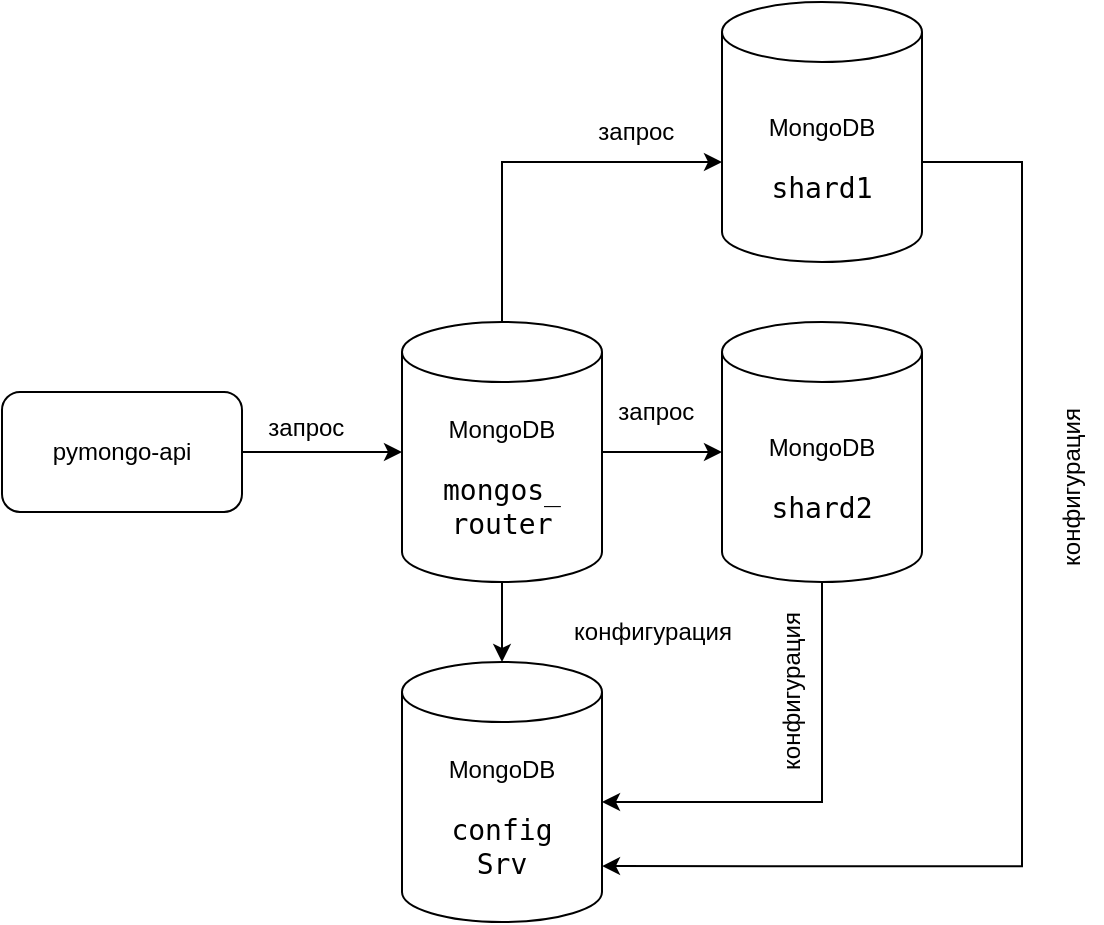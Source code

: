 <mxfile version="24.2.5" type="device" pages="5">
  <diagram name="I Stage" id="-H_mtQnk-PTXWXPvYvuk">
    <mxGraphModel dx="1079" dy="500" grid="1" gridSize="10" guides="1" tooltips="1" connect="1" arrows="1" fold="1" page="1" pageScale="1" pageWidth="1169" pageHeight="827" math="0" shadow="0">
      <root>
        <mxCell id="0" />
        <mxCell id="1" parent="0" />
        <mxCell id="zA23MoTUsTF4_91t8viU-2" value="MongoDB&lt;br&gt;&lt;br&gt;&lt;span style=&quot;font-family: Menlo, &amp;quot;Ubuntu Mono&amp;quot;, consolas, source-code-pro, monospace; font-size: 14px; text-align: start; white-space: pre;&quot;&gt;mongos_&lt;br&gt;router&lt;/span&gt;" style="shape=cylinder3;whiteSpace=wrap;html=1;boundedLbl=1;backgroundOutline=1;size=15;labelBackgroundColor=none;fontColor=default;" parent="1" vertex="1">
          <mxGeometry x="560" y="280" width="100" height="130" as="geometry" />
        </mxCell>
        <mxCell id="zA23MoTUsTF4_91t8viU-3" value="pymongo-api" style="rounded=1;whiteSpace=wrap;html=1;" parent="1" vertex="1">
          <mxGeometry x="360" y="315" width="120" height="60" as="geometry" />
        </mxCell>
        <mxCell id="zA23MoTUsTF4_91t8viU-4" style="edgeStyle=orthogonalEdgeStyle;rounded=0;orthogonalLoop=1;jettySize=auto;html=1;exitX=1;exitY=0.5;exitDx=0;exitDy=0;entryX=0;entryY=0.5;entryDx=0;entryDy=0;entryPerimeter=0;" parent="1" source="zA23MoTUsTF4_91t8viU-3" target="zA23MoTUsTF4_91t8viU-2" edge="1">
          <mxGeometry relative="1" as="geometry" />
        </mxCell>
        <mxCell id="z9IN1_nN6DS3RKwaTdYq-4" value="MongoDB&lt;br&gt;&lt;br&gt;&lt;span style=&quot;font-family: Menlo, &amp;quot;Ubuntu Mono&amp;quot;, consolas, source-code-pro, monospace; font-size: 14px; text-align: start; white-space: pre;&quot;&gt;shard2&lt;/span&gt;" style="shape=cylinder3;whiteSpace=wrap;html=1;boundedLbl=1;backgroundOutline=1;size=15;labelBackgroundColor=none;fontColor=default;" parent="1" vertex="1">
          <mxGeometry x="720" y="280" width="100" height="130" as="geometry" />
        </mxCell>
        <mxCell id="z9IN1_nN6DS3RKwaTdYq-14" style="edgeStyle=orthogonalEdgeStyle;rounded=0;orthogonalLoop=1;jettySize=auto;html=1;exitX=1;exitY=0.5;exitDx=0;exitDy=0;exitPerimeter=0;entryX=1;entryY=0.785;entryDx=0;entryDy=0;entryPerimeter=0;" parent="1" source="z9IN1_nN6DS3RKwaTdYq-5" target="z9IN1_nN6DS3RKwaTdYq-7" edge="1">
          <mxGeometry relative="1" as="geometry">
            <mxPoint x="850" y="536" as="targetPoint" />
            <mxPoint x="1010" y="180" as="sourcePoint" />
            <Array as="points">
              <mxPoint x="820" y="200" />
              <mxPoint x="870" y="200" />
              <mxPoint x="870" y="552" />
            </Array>
          </mxGeometry>
        </mxCell>
        <mxCell id="z9IN1_nN6DS3RKwaTdYq-5" value="MongoDB&lt;br&gt;&lt;br&gt;&lt;span style=&quot;font-family: Menlo, &amp;quot;Ubuntu Mono&amp;quot;, consolas, source-code-pro, monospace; font-size: 14px; text-align: start; white-space: pre;&quot;&gt;shard1&lt;/span&gt;" style="shape=cylinder3;whiteSpace=wrap;html=1;boundedLbl=1;backgroundOutline=1;size=15;fontColor=default;labelBackgroundColor=none;" parent="1" vertex="1">
          <mxGeometry x="720" y="120" width="100" height="130" as="geometry" />
        </mxCell>
        <mxCell id="z9IN1_nN6DS3RKwaTdYq-7" value="MongoDB&lt;br&gt;&lt;br&gt;&lt;span style=&quot;font-family: Menlo, &amp;quot;Ubuntu Mono&amp;quot;, consolas, source-code-pro, monospace; font-size: 14px; text-align: start; white-space: pre;&quot;&gt;config&lt;br&gt;Srv&lt;/span&gt;" style="shape=cylinder3;whiteSpace=wrap;html=1;boundedLbl=1;backgroundOutline=1;size=15;labelBackgroundColor=none;fontColor=default;" parent="1" vertex="1">
          <mxGeometry x="560" y="450" width="100" height="130" as="geometry" />
        </mxCell>
        <mxCell id="z9IN1_nN6DS3RKwaTdYq-8" style="edgeStyle=orthogonalEdgeStyle;rounded=0;orthogonalLoop=1;jettySize=auto;html=1;entryX=0;entryY=0.5;entryDx=0;entryDy=0;entryPerimeter=0;" parent="1" source="zA23MoTUsTF4_91t8viU-2" target="z9IN1_nN6DS3RKwaTdYq-4" edge="1">
          <mxGeometry relative="1" as="geometry" />
        </mxCell>
        <mxCell id="z9IN1_nN6DS3RKwaTdYq-9" style="edgeStyle=orthogonalEdgeStyle;rounded=0;orthogonalLoop=1;jettySize=auto;html=1;entryX=0;entryY=0.5;entryDx=0;entryDy=0;entryPerimeter=0;" parent="1" edge="1">
          <mxGeometry relative="1" as="geometry">
            <mxPoint x="610" y="280" as="sourcePoint" />
            <mxPoint x="720" y="200" as="targetPoint" />
            <Array as="points">
              <mxPoint x="610" y="200" />
            </Array>
          </mxGeometry>
        </mxCell>
        <mxCell id="z9IN1_nN6DS3RKwaTdYq-10" value="&amp;nbsp;запрос" style="text;html=1;align=center;verticalAlign=middle;resizable=0;points=[];autosize=1;strokeColor=none;fillColor=none;" parent="1" vertex="1">
          <mxGeometry x="475" y="318" width="70" height="30" as="geometry" />
        </mxCell>
        <mxCell id="z9IN1_nN6DS3RKwaTdYq-11" value="&amp;nbsp;запрос" style="text;html=1;align=center;verticalAlign=middle;resizable=0;points=[];autosize=1;strokeColor=none;fillColor=none;" parent="1" vertex="1">
          <mxGeometry x="640" y="170" width="70" height="30" as="geometry" />
        </mxCell>
        <mxCell id="z9IN1_nN6DS3RKwaTdYq-12" value="&amp;nbsp;запрос" style="text;html=1;align=center;verticalAlign=middle;resizable=0;points=[];autosize=1;strokeColor=none;fillColor=none;" parent="1" vertex="1">
          <mxGeometry x="650" y="310" width="70" height="30" as="geometry" />
        </mxCell>
        <mxCell id="z9IN1_nN6DS3RKwaTdYq-13" style="edgeStyle=orthogonalEdgeStyle;rounded=0;orthogonalLoop=1;jettySize=auto;html=1;entryX=1;entryY=0;entryDx=0;entryDy=90;entryPerimeter=0;" parent="1" edge="1">
          <mxGeometry relative="1" as="geometry">
            <mxPoint x="770" y="410" as="sourcePoint" />
            <mxPoint x="660" y="520" as="targetPoint" />
            <Array as="points">
              <mxPoint x="770" y="520" />
            </Array>
          </mxGeometry>
        </mxCell>
        <mxCell id="z9IN1_nN6DS3RKwaTdYq-15" value="конфигурация" style="text;html=1;align=center;verticalAlign=middle;resizable=0;points=[];autosize=1;strokeColor=none;fillColor=none;rotation=-90;" parent="1" vertex="1">
          <mxGeometry x="840" y="348" width="110" height="30" as="geometry" />
        </mxCell>
        <mxCell id="z9IN1_nN6DS3RKwaTdYq-17" value="конфигурация" style="text;html=1;align=center;verticalAlign=middle;resizable=0;points=[];autosize=1;strokeColor=none;fillColor=none;rotation=-90;" parent="1" vertex="1">
          <mxGeometry x="700" y="450" width="110" height="30" as="geometry" />
        </mxCell>
        <mxCell id="z9IN1_nN6DS3RKwaTdYq-18" value="конфигурация" style="text;html=1;align=center;verticalAlign=middle;resizable=0;points=[];autosize=1;strokeColor=none;fillColor=none;rotation=0;" parent="1" vertex="1">
          <mxGeometry x="630" y="420" width="110" height="30" as="geometry" />
        </mxCell>
        <mxCell id="z9IN1_nN6DS3RKwaTdYq-19" style="edgeStyle=orthogonalEdgeStyle;rounded=0;orthogonalLoop=1;jettySize=auto;html=1;entryX=0.5;entryY=0;entryDx=0;entryDy=0;entryPerimeter=0;" parent="1" source="zA23MoTUsTF4_91t8viU-2" target="z9IN1_nN6DS3RKwaTdYq-7" edge="1">
          <mxGeometry relative="1" as="geometry" />
        </mxCell>
      </root>
    </mxGraphModel>
  </diagram>
  <diagram id="Tnztv80FStCN6gws-qBY" name="II Stage">
    <mxGraphModel dx="1079" dy="500" grid="1" gridSize="10" guides="1" tooltips="1" connect="1" arrows="1" fold="1" page="1" pageScale="1" pageWidth="827" pageHeight="1169" math="0" shadow="0">
      <root>
        <mxCell id="0" />
        <mxCell id="1" parent="0" />
        <mxCell id="ms1HGoFqBCu-PY4-EtMZ-35" style="edgeStyle=orthogonalEdgeStyle;rounded=0;orthogonalLoop=1;jettySize=auto;html=1;" parent="1" source="ms1HGoFqBCu-PY4-EtMZ-2" target="ms1HGoFqBCu-PY4-EtMZ-33" edge="1">
          <mxGeometry relative="1" as="geometry" />
        </mxCell>
        <mxCell id="ms1HGoFqBCu-PY4-EtMZ-2" value="pymongo-api" style="rounded=1;whiteSpace=wrap;html=1;" parent="1" vertex="1">
          <mxGeometry x="300" y="297" width="120" height="60" as="geometry" />
        </mxCell>
        <mxCell id="ms1HGoFqBCu-PY4-EtMZ-5" style="edgeStyle=orthogonalEdgeStyle;rounded=0;orthogonalLoop=1;jettySize=auto;html=1;exitX=1;exitY=0.5;exitDx=0;exitDy=0;exitPerimeter=0;entryX=1;entryY=0;entryDx=0;entryDy=90;entryPerimeter=0;" parent="1" target="ms1HGoFqBCu-PY4-EtMZ-25" edge="1">
          <mxGeometry relative="1" as="geometry">
            <mxPoint x="730" y="730" as="targetPoint" />
            <mxPoint x="660" y="80" as="sourcePoint" />
            <Array as="points">
              <mxPoint x="1080" y="80" />
              <mxPoint x="1080" y="730" />
            </Array>
          </mxGeometry>
        </mxCell>
        <mxCell id="ms1HGoFqBCu-PY4-EtMZ-8" style="edgeStyle=orthogonalEdgeStyle;rounded=0;orthogonalLoop=1;jettySize=auto;html=1;" parent="1" edge="1">
          <mxGeometry relative="1" as="geometry">
            <mxPoint x="670" y="333" as="sourcePoint" />
            <mxPoint x="800" y="340" as="targetPoint" />
            <Array as="points">
              <mxPoint x="670" y="340" />
              <mxPoint x="785" y="340" />
            </Array>
          </mxGeometry>
        </mxCell>
        <mxCell id="ms1HGoFqBCu-PY4-EtMZ-9" style="edgeStyle=orthogonalEdgeStyle;rounded=0;orthogonalLoop=1;jettySize=auto;html=1;" parent="1" edge="1">
          <mxGeometry relative="1" as="geometry">
            <mxPoint x="610" y="280" as="sourcePoint" />
            <mxPoint x="720" y="80" as="targetPoint" />
            <Array as="points">
              <mxPoint x="610" y="80" />
              <mxPoint x="720" y="80" />
            </Array>
          </mxGeometry>
        </mxCell>
        <mxCell id="ms1HGoFqBCu-PY4-EtMZ-10" value="&amp;nbsp;запрос" style="text;html=1;align=center;verticalAlign=middle;resizable=0;points=[];autosize=1;strokeColor=none;fillColor=none;" parent="1" vertex="1">
          <mxGeometry x="440" y="297" width="70" height="30" as="geometry" />
        </mxCell>
        <mxCell id="ms1HGoFqBCu-PY4-EtMZ-11" value="&amp;nbsp;запрос" style="text;html=1;align=center;verticalAlign=middle;resizable=0;points=[];autosize=1;strokeColor=none;fillColor=none;" parent="1" vertex="1">
          <mxGeometry x="640" y="50" width="70" height="30" as="geometry" />
        </mxCell>
        <mxCell id="ms1HGoFqBCu-PY4-EtMZ-12" value="&amp;nbsp;запрос" style="text;html=1;align=center;verticalAlign=middle;resizable=0;points=[];autosize=1;strokeColor=none;fillColor=none;" parent="1" vertex="1">
          <mxGeometry x="690" y="312" width="70" height="30" as="geometry" />
        </mxCell>
        <mxCell id="ms1HGoFqBCu-PY4-EtMZ-13" style="edgeStyle=orthogonalEdgeStyle;rounded=0;orthogonalLoop=1;jettySize=auto;html=1;entryX=1;entryY=0.5;entryDx=0;entryDy=0;entryPerimeter=0;exitX=0;exitY=0;exitDx=0;exitDy=90;exitPerimeter=0;" parent="1" source="ms1HGoFqBCu-PY4-EtMZ-29" target="ms1HGoFqBCu-PY4-EtMZ-25" edge="1">
          <mxGeometry relative="1" as="geometry">
            <mxPoint x="770" y="410" as="sourcePoint" />
            <mxPoint x="669" y="787.06" as="targetPoint" />
            <Array as="points">
              <mxPoint x="770" y="359" />
              <mxPoint x="770" y="705" />
            </Array>
          </mxGeometry>
        </mxCell>
        <mxCell id="ms1HGoFqBCu-PY4-EtMZ-14" value="конфигурация" style="text;html=1;align=center;verticalAlign=middle;resizable=0;points=[];autosize=1;strokeColor=none;fillColor=none;rotation=-90;" parent="1" vertex="1">
          <mxGeometry x="1000" y="357" width="110" height="30" as="geometry" />
        </mxCell>
        <mxCell id="ms1HGoFqBCu-PY4-EtMZ-15" value="конфигурация" style="text;html=1;align=center;verticalAlign=middle;resizable=0;points=[];autosize=1;strokeColor=none;fillColor=none;rotation=-90;" parent="1" vertex="1">
          <mxGeometry x="700" y="580" width="110" height="30" as="geometry" />
        </mxCell>
        <mxCell id="ms1HGoFqBCu-PY4-EtMZ-16" value="конфигурация" style="text;html=1;align=center;verticalAlign=middle;resizable=0;points=[];autosize=1;strokeColor=none;fillColor=none;rotation=-90;" parent="1" vertex="1">
          <mxGeometry x="540" y="560" width="110" height="30" as="geometry" />
        </mxCell>
        <mxCell id="ms1HGoFqBCu-PY4-EtMZ-17" style="edgeStyle=orthogonalEdgeStyle;rounded=0;orthogonalLoop=1;jettySize=auto;html=1;entryX=0.5;entryY=0;entryDx=0;entryDy=0;entryPerimeter=0;" parent="1" edge="1">
          <mxGeometry relative="1" as="geometry">
            <mxPoint x="620" y="398" as="sourcePoint" />
            <mxPoint x="620" y="740" as="targetPoint" />
          </mxGeometry>
        </mxCell>
        <mxCell id="ms1HGoFqBCu-PY4-EtMZ-21" value="вторичный сервер:&lt;br&gt;&lt;span style=&quot;font-family: Menlo, &amp;quot;Ubuntu Mono&amp;quot;, consolas, source-code-pro, monospace; font-size: 14px; text-align: start; white-space: pre;&quot;&gt;shard1-3&lt;/span&gt;" style="shape=cylinder3;whiteSpace=wrap;html=1;boundedLbl=1;backgroundOutline=1;size=15;fontColor=default;labelBackgroundColor=none;" parent="1" vertex="1">
          <mxGeometry x="720" y="199" width="140" height="60" as="geometry" />
        </mxCell>
        <mxCell id="ms1HGoFqBCu-PY4-EtMZ-20" value="вторичный сервер:&amp;nbsp;&lt;span style=&quot;font-family: Menlo, &amp;quot;Ubuntu Mono&amp;quot;, consolas, source-code-pro, monospace; font-size: 14px; text-align: start; white-space: pre;&quot;&gt;shard1-2&lt;/span&gt;" style="shape=cylinder3;whiteSpace=wrap;html=1;boundedLbl=1;backgroundOutline=1;size=15;fontColor=default;labelBackgroundColor=none;" parent="1" vertex="1">
          <mxGeometry x="720" y="159" width="140" height="60" as="geometry" />
        </mxCell>
        <mxCell id="ms1HGoFqBCu-PY4-EtMZ-19" value="первичный сервер:&amp;nbsp;&lt;span style=&quot;font-family: Menlo, &amp;quot;Ubuntu Mono&amp;quot;, consolas, source-code-pro, monospace; font-size: 14px; text-align: start; white-space: pre;&quot;&gt;shard1-1&lt;/span&gt;" style="shape=cylinder3;whiteSpace=wrap;html=1;boundedLbl=1;backgroundOutline=1;size=15;fontColor=default;labelBackgroundColor=none;" parent="1" vertex="1">
          <mxGeometry x="720" y="119" width="140" height="60" as="geometry" />
        </mxCell>
        <mxCell id="ms1HGoFqBCu-PY4-EtMZ-6" value="MongoDB&lt;br&gt;&lt;br&gt;&lt;span style=&quot;font-family: Menlo, &amp;quot;Ubuntu Mono&amp;quot;, consolas, source-code-pro, monospace; font-size: 14px; text-align: start; white-space: pre;&quot;&gt;РепликаСет&lt;br/&gt;shard1&lt;/span&gt;" style="shape=cylinder3;whiteSpace=wrap;html=1;boundedLbl=1;backgroundOutline=1;size=15;fontColor=default;labelBackgroundColor=none;" parent="1" vertex="1">
          <mxGeometry x="720" y="10" width="140" height="130" as="geometry" />
        </mxCell>
        <mxCell id="ms1HGoFqBCu-PY4-EtMZ-25" value="MongoDB&lt;br&gt;&lt;br&gt;&lt;span style=&quot;font-family: Menlo, &amp;quot;Ubuntu Mono&amp;quot;, consolas, source-code-pro, monospace; font-size: 14px; text-align: start; white-space: pre;&quot;&gt;config&lt;br&gt;Srv&lt;/span&gt;" style="shape=cylinder3;whiteSpace=wrap;html=1;boundedLbl=1;backgroundOutline=1;size=15;fontColor=default;labelBackgroundColor=none;" parent="1" vertex="1">
          <mxGeometry x="520" y="640" width="140" height="130" as="geometry" />
        </mxCell>
        <mxCell id="ms1HGoFqBCu-PY4-EtMZ-26" value="вторичный сервер:&amp;nbsp;&lt;span style=&quot;font-family: Menlo, &amp;quot;Ubuntu Mono&amp;quot;, consolas, source-code-pro, monospace; font-size: 14px; text-align: start; white-space: pre;&quot;&gt;shard2-3&lt;/span&gt;" style="shape=cylinder3;whiteSpace=wrap;html=1;boundedLbl=1;backgroundOutline=1;size=15;fontColor=default;labelBackgroundColor=none;" parent="1" vertex="1">
          <mxGeometry x="803" y="507" width="140" height="60" as="geometry" />
        </mxCell>
        <mxCell id="ms1HGoFqBCu-PY4-EtMZ-27" value="вторичный сервер:&amp;nbsp;&lt;span style=&quot;font-family: Menlo, &amp;quot;Ubuntu Mono&amp;quot;, consolas, source-code-pro, monospace; font-size: 14px; text-align: start; white-space: pre;&quot;&gt;shard2-2&lt;/span&gt;" style="shape=cylinder3;whiteSpace=wrap;html=1;boundedLbl=1;backgroundOutline=1;size=15;fontColor=default;labelBackgroundColor=none;" parent="1" vertex="1">
          <mxGeometry x="803" y="467" width="140" height="60" as="geometry" />
        </mxCell>
        <mxCell id="ms1HGoFqBCu-PY4-EtMZ-28" value="первичный сервер:&amp;nbsp;&lt;span style=&quot;font-family: Menlo, &amp;quot;Ubuntu Mono&amp;quot;, consolas, source-code-pro, monospace; font-size: 14px; text-align: start; white-space: pre;&quot;&gt;shard2-1&lt;/span&gt;" style="shape=cylinder3;whiteSpace=wrap;html=1;boundedLbl=1;backgroundOutline=1;size=15;fontColor=default;labelBackgroundColor=none;" parent="1" vertex="1">
          <mxGeometry x="803" y="427" width="140" height="60" as="geometry" />
        </mxCell>
        <mxCell id="ms1HGoFqBCu-PY4-EtMZ-29" value="MongoDB&lt;br&gt;&lt;br&gt;&lt;span style=&quot;font-family: Menlo, &amp;quot;Ubuntu Mono&amp;quot;, consolas, source-code-pro, monospace; font-size: 14px; text-align: start; white-space: pre;&quot;&gt;РепликаСет&lt;br/&gt;shard2&lt;/span&gt;" style="shape=cylinder3;whiteSpace=wrap;html=1;boundedLbl=1;backgroundOutline=1;size=15;fontColor=default;labelBackgroundColor=none;" parent="1" vertex="1">
          <mxGeometry x="803" y="318" width="140" height="130" as="geometry" />
        </mxCell>
        <mxCell id="ms1HGoFqBCu-PY4-EtMZ-33" value="MongoDB&lt;br&gt;&lt;br&gt;&lt;span style=&quot;font-family: Menlo, &amp;quot;Ubuntu Mono&amp;quot;, consolas, source-code-pro, monospace; font-size: 14px; text-align: start; white-space: pre;&quot;&gt;mongos_&lt;/span&gt;&lt;br style=&quot;font-family: Menlo, &amp;quot;Ubuntu Mono&amp;quot;, consolas, source-code-pro, monospace; font-size: 14px; text-align: start; white-space: pre;&quot;&gt;&lt;span style=&quot;font-family: Menlo, &amp;quot;Ubuntu Mono&amp;quot;, consolas, source-code-pro, monospace; font-size: 14px; text-align: start; white-space: pre;&quot;&gt;router&lt;/span&gt;" style="shape=cylinder3;whiteSpace=wrap;html=1;boundedLbl=1;backgroundOutline=1;size=15;fontColor=default;labelBackgroundColor=none;" parent="1" vertex="1">
          <mxGeometry x="540" y="262" width="140" height="130" as="geometry" />
        </mxCell>
      </root>
    </mxGraphModel>
  </diagram>
  <diagram id="VXWFEqWpERppcpQ34ChU" name="III Stage">
    <mxGraphModel dx="1079" dy="500" grid="1" gridSize="10" guides="1" tooltips="1" connect="1" arrows="1" fold="1" page="1" pageScale="1" pageWidth="827" pageHeight="1169" math="0" shadow="0">
      <root>
        <mxCell id="0" />
        <mxCell id="1" parent="0" />
        <mxCell id="2wUlQaCPzrkr-ubCDX6d-1" style="edgeStyle=orthogonalEdgeStyle;rounded=0;orthogonalLoop=1;jettySize=auto;html=1;exitX=1;exitY=0.25;exitDx=0;exitDy=0;" parent="1" source="2wUlQaCPzrkr-ubCDX6d-2" target="2wUlQaCPzrkr-ubCDX6d-23" edge="1">
          <mxGeometry relative="1" as="geometry">
            <mxPoint x="170" y="330" as="sourcePoint" />
          </mxGeometry>
        </mxCell>
        <mxCell id="2wUlQaCPzrkr-ubCDX6d-2" value="pymongo-api" style="rounded=1;whiteSpace=wrap;html=1;" parent="1" vertex="1">
          <mxGeometry x="50" y="312" width="120" height="60" as="geometry" />
        </mxCell>
        <mxCell id="2wUlQaCPzrkr-ubCDX6d-3" style="edgeStyle=orthogonalEdgeStyle;rounded=0;orthogonalLoop=1;jettySize=auto;html=1;exitX=1;exitY=0.5;exitDx=0;exitDy=0;exitPerimeter=0;entryX=1;entryY=0;entryDx=0;entryDy=90;entryPerimeter=0;" parent="1" target="2wUlQaCPzrkr-ubCDX6d-18" edge="1">
          <mxGeometry relative="1" as="geometry">
            <mxPoint x="730" y="730" as="targetPoint" />
            <mxPoint x="660" y="80" as="sourcePoint" />
            <Array as="points">
              <mxPoint x="1080" y="80" />
              <mxPoint x="1080" y="730" />
            </Array>
          </mxGeometry>
        </mxCell>
        <mxCell id="2wUlQaCPzrkr-ubCDX6d-4" style="edgeStyle=orthogonalEdgeStyle;rounded=0;orthogonalLoop=1;jettySize=auto;html=1;" parent="1" edge="1">
          <mxGeometry relative="1" as="geometry">
            <mxPoint x="670" y="333" as="sourcePoint" />
            <mxPoint x="800" y="340" as="targetPoint" />
            <Array as="points">
              <mxPoint x="670" y="340" />
              <mxPoint x="785" y="340" />
            </Array>
          </mxGeometry>
        </mxCell>
        <mxCell id="2wUlQaCPzrkr-ubCDX6d-5" style="edgeStyle=orthogonalEdgeStyle;rounded=0;orthogonalLoop=1;jettySize=auto;html=1;" parent="1" edge="1">
          <mxGeometry relative="1" as="geometry">
            <mxPoint x="610" y="280" as="sourcePoint" />
            <mxPoint x="720" y="80" as="targetPoint" />
            <Array as="points">
              <mxPoint x="610" y="80" />
              <mxPoint x="720" y="80" />
            </Array>
          </mxGeometry>
        </mxCell>
        <mxCell id="2wUlQaCPzrkr-ubCDX6d-6" value="&amp;nbsp;запрос" style="text;html=1;align=center;verticalAlign=middle;resizable=0;points=[];autosize=1;strokeColor=none;fillColor=none;" parent="1" vertex="1">
          <mxGeometry x="170" y="327" width="70" height="30" as="geometry" />
        </mxCell>
        <mxCell id="2wUlQaCPzrkr-ubCDX6d-7" value="&amp;nbsp;запрос" style="text;html=1;align=center;verticalAlign=middle;resizable=0;points=[];autosize=1;strokeColor=none;fillColor=none;" parent="1" vertex="1">
          <mxGeometry x="640" y="50" width="70" height="30" as="geometry" />
        </mxCell>
        <mxCell id="2wUlQaCPzrkr-ubCDX6d-8" value="&amp;nbsp;запрос" style="text;html=1;align=center;verticalAlign=middle;resizable=0;points=[];autosize=1;strokeColor=none;fillColor=none;" parent="1" vertex="1">
          <mxGeometry x="690" y="312" width="70" height="30" as="geometry" />
        </mxCell>
        <mxCell id="2wUlQaCPzrkr-ubCDX6d-9" style="edgeStyle=orthogonalEdgeStyle;rounded=0;orthogonalLoop=1;jettySize=auto;html=1;entryX=1;entryY=0.5;entryDx=0;entryDy=0;entryPerimeter=0;exitX=0;exitY=0;exitDx=0;exitDy=90;exitPerimeter=0;" parent="1" source="2wUlQaCPzrkr-ubCDX6d-22" target="2wUlQaCPzrkr-ubCDX6d-18" edge="1">
          <mxGeometry relative="1" as="geometry">
            <mxPoint x="770" y="410" as="sourcePoint" />
            <mxPoint x="669" y="787.06" as="targetPoint" />
            <Array as="points">
              <mxPoint x="770" y="359" />
              <mxPoint x="770" y="705" />
            </Array>
          </mxGeometry>
        </mxCell>
        <mxCell id="2wUlQaCPzrkr-ubCDX6d-10" value="конфигурация" style="text;html=1;align=center;verticalAlign=middle;resizable=0;points=[];autosize=1;strokeColor=none;fillColor=none;rotation=-90;" parent="1" vertex="1">
          <mxGeometry x="1000" y="357" width="110" height="30" as="geometry" />
        </mxCell>
        <mxCell id="2wUlQaCPzrkr-ubCDX6d-11" value="конфигурация" style="text;html=1;align=center;verticalAlign=middle;resizable=0;points=[];autosize=1;strokeColor=none;fillColor=none;rotation=-90;" parent="1" vertex="1">
          <mxGeometry x="700" y="580" width="110" height="30" as="geometry" />
        </mxCell>
        <mxCell id="2wUlQaCPzrkr-ubCDX6d-12" value="конфигурация" style="text;html=1;align=center;verticalAlign=middle;resizable=0;points=[];autosize=1;strokeColor=none;fillColor=none;rotation=-90;" parent="1" vertex="1">
          <mxGeometry x="540" y="560" width="110" height="30" as="geometry" />
        </mxCell>
        <mxCell id="2wUlQaCPzrkr-ubCDX6d-13" style="edgeStyle=orthogonalEdgeStyle;rounded=0;orthogonalLoop=1;jettySize=auto;html=1;entryX=0.5;entryY=0;entryDx=0;entryDy=0;entryPerimeter=0;" parent="1" edge="1">
          <mxGeometry relative="1" as="geometry">
            <mxPoint x="620" y="398" as="sourcePoint" />
            <mxPoint x="620" y="740" as="targetPoint" />
          </mxGeometry>
        </mxCell>
        <mxCell id="2wUlQaCPzrkr-ubCDX6d-14" value="вторичный сервер:&lt;br&gt;&lt;span style=&quot;font-family: Menlo, &amp;quot;Ubuntu Mono&amp;quot;, consolas, source-code-pro, monospace; font-size: 14px; text-align: start; white-space: pre;&quot;&gt;shard1-3&lt;/span&gt;" style="shape=cylinder3;whiteSpace=wrap;html=1;boundedLbl=1;backgroundOutline=1;size=15;fontColor=default;labelBackgroundColor=none;" parent="1" vertex="1">
          <mxGeometry x="720" y="199" width="140" height="60" as="geometry" />
        </mxCell>
        <mxCell id="2wUlQaCPzrkr-ubCDX6d-15" value="вторичный сервер:&amp;nbsp;&lt;span style=&quot;font-family: Menlo, &amp;quot;Ubuntu Mono&amp;quot;, consolas, source-code-pro, monospace; font-size: 14px; text-align: start; white-space: pre;&quot;&gt;shard1-2&lt;/span&gt;" style="shape=cylinder3;whiteSpace=wrap;html=1;boundedLbl=1;backgroundOutline=1;size=15;fontColor=default;labelBackgroundColor=none;" parent="1" vertex="1">
          <mxGeometry x="720" y="159" width="140" height="60" as="geometry" />
        </mxCell>
        <mxCell id="2wUlQaCPzrkr-ubCDX6d-16" value="первичный сервер:&amp;nbsp;&lt;span style=&quot;font-family: Menlo, &amp;quot;Ubuntu Mono&amp;quot;, consolas, source-code-pro, monospace; font-size: 14px; text-align: start; white-space: pre;&quot;&gt;shard1-1&lt;/span&gt;" style="shape=cylinder3;whiteSpace=wrap;html=1;boundedLbl=1;backgroundOutline=1;size=15;fontColor=default;labelBackgroundColor=none;" parent="1" vertex="1">
          <mxGeometry x="720" y="119" width="140" height="60" as="geometry" />
        </mxCell>
        <mxCell id="2wUlQaCPzrkr-ubCDX6d-17" value="MongoDB&lt;br&gt;&lt;br&gt;&lt;span style=&quot;font-family: Menlo, &amp;quot;Ubuntu Mono&amp;quot;, consolas, source-code-pro, monospace; font-size: 14px; text-align: start; white-space: pre;&quot;&gt;РепликаСет&lt;br/&gt;shard1&lt;/span&gt;" style="shape=cylinder3;whiteSpace=wrap;html=1;boundedLbl=1;backgroundOutline=1;size=15;fontColor=default;labelBackgroundColor=none;" parent="1" vertex="1">
          <mxGeometry x="720" y="10" width="140" height="130" as="geometry" />
        </mxCell>
        <mxCell id="2wUlQaCPzrkr-ubCDX6d-18" value="MongoDB&lt;br&gt;&lt;br&gt;&lt;span style=&quot;font-family: Menlo, &amp;quot;Ubuntu Mono&amp;quot;, consolas, source-code-pro, monospace; font-size: 14px; text-align: start; white-space: pre;&quot;&gt;config&lt;br&gt;Srv&lt;/span&gt;" style="shape=cylinder3;whiteSpace=wrap;html=1;boundedLbl=1;backgroundOutline=1;size=15;fontColor=default;labelBackgroundColor=none;" parent="1" vertex="1">
          <mxGeometry x="520" y="640" width="140" height="130" as="geometry" />
        </mxCell>
        <mxCell id="2wUlQaCPzrkr-ubCDX6d-19" value="вторичный сервер:&amp;nbsp;&lt;span style=&quot;font-family: Menlo, &amp;quot;Ubuntu Mono&amp;quot;, consolas, source-code-pro, monospace; font-size: 14px; text-align: start; white-space: pre;&quot;&gt;shard2-3&lt;/span&gt;" style="shape=cylinder3;whiteSpace=wrap;html=1;boundedLbl=1;backgroundOutline=1;size=15;fontColor=default;labelBackgroundColor=none;" parent="1" vertex="1">
          <mxGeometry x="803" y="507" width="140" height="60" as="geometry" />
        </mxCell>
        <mxCell id="2wUlQaCPzrkr-ubCDX6d-20" value="вторичный сервер:&amp;nbsp;&lt;span style=&quot;font-family: Menlo, &amp;quot;Ubuntu Mono&amp;quot;, consolas, source-code-pro, monospace; font-size: 14px; text-align: start; white-space: pre;&quot;&gt;shard2-2&lt;/span&gt;" style="shape=cylinder3;whiteSpace=wrap;html=1;boundedLbl=1;backgroundOutline=1;size=15;fontColor=default;labelBackgroundColor=none;" parent="1" vertex="1">
          <mxGeometry x="803" y="467" width="140" height="60" as="geometry" />
        </mxCell>
        <mxCell id="2wUlQaCPzrkr-ubCDX6d-21" value="первичный сервер:&amp;nbsp;&lt;span style=&quot;font-family: Menlo, &amp;quot;Ubuntu Mono&amp;quot;, consolas, source-code-pro, monospace; font-size: 14px; text-align: start; white-space: pre;&quot;&gt;shard2-1&lt;/span&gt;" style="shape=cylinder3;whiteSpace=wrap;html=1;boundedLbl=1;backgroundOutline=1;size=15;fontColor=default;labelBackgroundColor=none;" parent="1" vertex="1">
          <mxGeometry x="803" y="427" width="140" height="60" as="geometry" />
        </mxCell>
        <mxCell id="2wUlQaCPzrkr-ubCDX6d-22" value="MongoDB&lt;br&gt;&lt;br&gt;&lt;span style=&quot;font-family: Menlo, &amp;quot;Ubuntu Mono&amp;quot;, consolas, source-code-pro, monospace; font-size: 14px; text-align: start; white-space: pre;&quot;&gt;РепликаСет&lt;br/&gt;shard2&lt;/span&gt;" style="shape=cylinder3;whiteSpace=wrap;html=1;boundedLbl=1;backgroundOutline=1;size=15;fontColor=default;labelBackgroundColor=none;" parent="1" vertex="1">
          <mxGeometry x="803" y="318" width="140" height="130" as="geometry" />
        </mxCell>
        <mxCell id="2wUlQaCPzrkr-ubCDX6d-23" value="MongoDB&lt;br&gt;&lt;br&gt;&lt;span style=&quot;font-family: Menlo, &amp;quot;Ubuntu Mono&amp;quot;, consolas, source-code-pro, monospace; font-size: 14px; text-align: start; white-space: pre;&quot;&gt;mongos_&lt;/span&gt;&lt;br style=&quot;font-family: Menlo, &amp;quot;Ubuntu Mono&amp;quot;, consolas, source-code-pro, monospace; font-size: 14px; text-align: start; white-space: pre;&quot;&gt;&lt;span style=&quot;font-family: Menlo, &amp;quot;Ubuntu Mono&amp;quot;, consolas, source-code-pro, monospace; font-size: 14px; text-align: start; white-space: pre;&quot;&gt;router&lt;/span&gt;" style="shape=cylinder3;whiteSpace=wrap;html=1;boundedLbl=1;backgroundOutline=1;size=15;fontColor=default;labelBackgroundColor=none;" parent="1" vertex="1">
          <mxGeometry x="540" y="262" width="140" height="130" as="geometry" />
        </mxCell>
        <mxCell id="2wUlQaCPzrkr-ubCDX6d-26" value="" style="edgeStyle=orthogonalEdgeStyle;rounded=0;orthogonalLoop=1;jettySize=auto;html=1;exitX=1;exitY=0.75;exitDx=0;exitDy=0;" parent="1" source="2wUlQaCPzrkr-ubCDX6d-2" target="2wUlQaCPzrkr-ubCDX6d-25" edge="1">
          <mxGeometry relative="1" as="geometry">
            <mxPoint x="170" y="327" as="sourcePoint" />
            <mxPoint x="540" y="327" as="targetPoint" />
          </mxGeometry>
        </mxCell>
        <mxCell id="2wUlQaCPzrkr-ubCDX6d-25" value="REDIS&lt;br&gt;&lt;br&gt;&lt;div style=&quot;text-align: start;&quot;&gt;&lt;span style=&quot;background-color: initial; font-size: 14px; white-space: pre;&quot;&gt;&lt;font face=&quot;Menlo, Ubuntu Mono, consolas, source-code-pro, monospace&quot;&gt;redis1&lt;/font&gt;&lt;/span&gt;&lt;/div&gt;" style="shape=cylinder3;whiteSpace=wrap;html=1;boundedLbl=1;backgroundOutline=1;size=15;fontColor=default;labelBackgroundColor=none;" parent="1" vertex="1">
          <mxGeometry x="290" y="400" width="140" height="130" as="geometry" />
        </mxCell>
        <mxCell id="2wUlQaCPzrkr-ubCDX6d-27" value="&amp;nbsp;запрос" style="text;html=1;align=center;verticalAlign=middle;resizable=0;points=[];autosize=1;strokeColor=none;fillColor=none;" parent="1" vertex="1">
          <mxGeometry x="170" y="297" width="70" height="30" as="geometry" />
        </mxCell>
        <mxCell id="y83FkFz12nL1k5OGKDWl-1" value="" style="edgeStyle=orthogonalEdgeStyle;rounded=0;orthogonalLoop=1;jettySize=auto;html=1;entryX=0;entryY=0.5;entryDx=0;entryDy=0;entryPerimeter=0;exitX=0.5;exitY=1;exitDx=0;exitDy=0;" parent="1" target="2wUlQaCPzrkr-ubCDX6d-25" edge="1">
          <mxGeometry relative="1" as="geometry">
            <mxPoint x="100" y="372" as="sourcePoint" />
            <mxPoint x="280" y="465" as="targetPoint" />
            <Array as="points">
              <mxPoint x="110" y="372" />
              <mxPoint x="110" y="465" />
            </Array>
          </mxGeometry>
        </mxCell>
        <mxCell id="y83FkFz12nL1k5OGKDWl-2" value="данные" style="text;html=1;align=center;verticalAlign=middle;resizable=0;points=[];autosize=1;strokeColor=none;fillColor=none;" parent="1" vertex="1">
          <mxGeometry x="190" y="437" width="70" height="30" as="geometry" />
        </mxCell>
      </root>
    </mxGraphModel>
  </diagram>
  <diagram id="G7aL_eFtBzKBw5YY5k7e" name="IV Stage">
    <mxGraphModel dx="1079" dy="500" grid="1" gridSize="10" guides="1" tooltips="1" connect="1" arrows="1" fold="1" page="1" pageScale="1" pageWidth="827" pageHeight="1169" math="0" shadow="0">
      <root>
        <mxCell id="0" />
        <mxCell id="1" parent="0" />
        <mxCell id="gUeQAGWQqI-kk5eIP_ST-1" style="edgeStyle=orthogonalEdgeStyle;rounded=0;orthogonalLoop=1;jettySize=auto;html=1;exitX=1;exitY=0.25;exitDx=0;exitDy=0;" parent="1" source="gUeQAGWQqI-kk5eIP_ST-2" target="gUeQAGWQqI-kk5eIP_ST-23" edge="1">
          <mxGeometry relative="1" as="geometry">
            <mxPoint x="714" y="309" as="sourcePoint" />
          </mxGeometry>
        </mxCell>
        <mxCell id="gUeQAGWQqI-kk5eIP_ST-2" value="pymongo-api" style="rounded=1;whiteSpace=wrap;html=1;" parent="1" vertex="1">
          <mxGeometry x="594" y="291" width="120" height="60" as="geometry" />
        </mxCell>
        <mxCell id="gUeQAGWQqI-kk5eIP_ST-3" style="edgeStyle=orthogonalEdgeStyle;rounded=0;orthogonalLoop=1;jettySize=auto;html=1;entryX=1;entryY=0;entryDx=0;entryDy=90;entryPerimeter=0;exitX=1;exitY=0.5;exitDx=0;exitDy=0;exitPerimeter=0;" parent="1" source="gUeQAGWQqI-kk5eIP_ST-17" target="gUeQAGWQqI-kk5eIP_ST-18" edge="1">
          <mxGeometry relative="1" as="geometry">
            <mxPoint x="1274" y="709" as="targetPoint" />
            <mxPoint x="1200" y="109" as="sourcePoint" />
            <Array as="points">
              <mxPoint x="1624" y="84" />
              <mxPoint x="1624" y="588" />
            </Array>
          </mxGeometry>
        </mxCell>
        <mxCell id="gUeQAGWQqI-kk5eIP_ST-4" style="edgeStyle=orthogonalEdgeStyle;rounded=0;orthogonalLoop=1;jettySize=auto;html=1;" parent="1" edge="1">
          <mxGeometry relative="1" as="geometry">
            <mxPoint x="1214" y="312" as="sourcePoint" />
            <mxPoint x="1344" y="319" as="targetPoint" />
            <Array as="points">
              <mxPoint x="1214" y="319" />
              <mxPoint x="1329" y="319" />
            </Array>
          </mxGeometry>
        </mxCell>
        <mxCell id="gUeQAGWQqI-kk5eIP_ST-5" style="edgeStyle=orthogonalEdgeStyle;rounded=0;orthogonalLoop=1;jettySize=auto;html=1;" parent="1" edge="1">
          <mxGeometry relative="1" as="geometry">
            <mxPoint x="1154" y="259" as="sourcePoint" />
            <mxPoint x="1264" y="59" as="targetPoint" />
            <Array as="points">
              <mxPoint x="1154" y="59" />
              <mxPoint x="1264" y="59" />
            </Array>
          </mxGeometry>
        </mxCell>
        <mxCell id="gUeQAGWQqI-kk5eIP_ST-6" value="&amp;nbsp;запрос" style="text;html=1;align=center;verticalAlign=middle;resizable=0;points=[];autosize=1;strokeColor=none;fillColor=none;" parent="1" vertex="1">
          <mxGeometry x="714" y="306" width="70" height="30" as="geometry" />
        </mxCell>
        <mxCell id="gUeQAGWQqI-kk5eIP_ST-7" value="&amp;nbsp;запрос" style="text;html=1;align=center;verticalAlign=middle;resizable=0;points=[];autosize=1;strokeColor=none;fillColor=none;" parent="1" vertex="1">
          <mxGeometry x="1184" y="29" width="70" height="30" as="geometry" />
        </mxCell>
        <mxCell id="gUeQAGWQqI-kk5eIP_ST-8" value="&amp;nbsp;запрос" style="text;html=1;align=center;verticalAlign=middle;resizable=0;points=[];autosize=1;strokeColor=none;fillColor=none;" parent="1" vertex="1">
          <mxGeometry x="1234" y="291" width="70" height="30" as="geometry" />
        </mxCell>
        <mxCell id="gUeQAGWQqI-kk5eIP_ST-9" style="edgeStyle=orthogonalEdgeStyle;rounded=0;orthogonalLoop=1;jettySize=auto;html=1;entryX=1;entryY=0.5;entryDx=0;entryDy=0;entryPerimeter=0;exitX=0;exitY=0;exitDx=0;exitDy=90;exitPerimeter=0;" parent="1" source="gUeQAGWQqI-kk5eIP_ST-22" target="gUeQAGWQqI-kk5eIP_ST-18" edge="1">
          <mxGeometry relative="1" as="geometry">
            <mxPoint x="1314" y="389" as="sourcePoint" />
            <mxPoint x="1213" y="766.06" as="targetPoint" />
            <Array as="points">
              <mxPoint x="1347" y="338" />
              <mxPoint x="1314" y="338" />
              <mxPoint x="1314" y="563" />
            </Array>
          </mxGeometry>
        </mxCell>
        <mxCell id="gUeQAGWQqI-kk5eIP_ST-10" value="конфигурация" style="text;html=1;align=center;verticalAlign=middle;resizable=0;points=[];autosize=1;strokeColor=none;fillColor=none;rotation=-90;" parent="1" vertex="1">
          <mxGeometry x="1544" y="336" width="110" height="30" as="geometry" />
        </mxCell>
        <mxCell id="gUeQAGWQqI-kk5eIP_ST-11" value="конфигурация" style="text;html=1;align=center;verticalAlign=middle;resizable=0;points=[];autosize=1;strokeColor=none;fillColor=none;rotation=-90;" parent="1" vertex="1">
          <mxGeometry x="1241" y="476" width="110" height="30" as="geometry" />
        </mxCell>
        <mxCell id="gUeQAGWQqI-kk5eIP_ST-12" value="конфигурация" style="text;html=1;align=center;verticalAlign=middle;resizable=0;points=[];autosize=1;strokeColor=none;fillColor=none;rotation=-90;" parent="1" vertex="1">
          <mxGeometry x="1084" y="421" width="110" height="30" as="geometry" />
        </mxCell>
        <mxCell id="gUeQAGWQqI-kk5eIP_ST-13" style="edgeStyle=orthogonalEdgeStyle;rounded=0;orthogonalLoop=1;jettySize=auto;html=1;entryX=0.702;entryY=-0.018;entryDx=0;entryDy=0;entryPerimeter=0;" parent="1" target="gUeQAGWQqI-kk5eIP_ST-18" edge="1">
          <mxGeometry relative="1" as="geometry">
            <mxPoint x="1164" y="377" as="sourcePoint" />
            <mxPoint x="1164" y="719" as="targetPoint" />
          </mxGeometry>
        </mxCell>
        <mxCell id="gUeQAGWQqI-kk5eIP_ST-14" value="вторичный сервер:&lt;br&gt;&lt;span style=&quot;font-family: Menlo, &amp;quot;Ubuntu Mono&amp;quot;, consolas, source-code-pro, monospace; font-size: 14px; text-align: start; white-space: pre;&quot;&gt;shard1-3&lt;/span&gt;" style="shape=cylinder3;whiteSpace=wrap;html=1;boundedLbl=1;backgroundOutline=1;size=15;fontColor=default;labelBackgroundColor=none;" parent="1" vertex="1">
          <mxGeometry x="1264" y="208" width="140" height="60" as="geometry" />
        </mxCell>
        <mxCell id="gUeQAGWQqI-kk5eIP_ST-15" value="вторичный сервер:&amp;nbsp;&lt;span style=&quot;font-family: Menlo, &amp;quot;Ubuntu Mono&amp;quot;, consolas, source-code-pro, monospace; font-size: 14px; text-align: start; white-space: pre;&quot;&gt;shard1-2&lt;/span&gt;" style="shape=cylinder3;whiteSpace=wrap;html=1;boundedLbl=1;backgroundOutline=1;size=15;fontColor=default;labelBackgroundColor=none;" parent="1" vertex="1">
          <mxGeometry x="1264" y="168" width="140" height="60" as="geometry" />
        </mxCell>
        <mxCell id="gUeQAGWQqI-kk5eIP_ST-16" value="первичный сервер:&amp;nbsp;&lt;span style=&quot;font-family: Menlo, &amp;quot;Ubuntu Mono&amp;quot;, consolas, source-code-pro, monospace; font-size: 14px; text-align: start; white-space: pre;&quot;&gt;shard1-1&lt;/span&gt;" style="shape=cylinder3;whiteSpace=wrap;html=1;boundedLbl=1;backgroundOutline=1;size=15;fontColor=default;labelBackgroundColor=none;" parent="1" vertex="1">
          <mxGeometry x="1264" y="128" width="140" height="60" as="geometry" />
        </mxCell>
        <mxCell id="gUeQAGWQqI-kk5eIP_ST-17" value="MongoDB&lt;br&gt;&lt;br&gt;&lt;span style=&quot;font-family: Menlo, &amp;quot;Ubuntu Mono&amp;quot;, consolas, source-code-pro, monospace; font-size: 14px; text-align: start; white-space: pre;&quot;&gt;РепликаСет&lt;br/&gt;shard1&lt;/span&gt;" style="shape=cylinder3;whiteSpace=wrap;html=1;boundedLbl=1;backgroundOutline=1;size=15;fontColor=default;labelBackgroundColor=none;" parent="1" vertex="1">
          <mxGeometry x="1264" y="19" width="140" height="130" as="geometry" />
        </mxCell>
        <mxCell id="gUeQAGWQqI-kk5eIP_ST-18" value="MongoDB&lt;br&gt;&lt;br&gt;&lt;span style=&quot;font-family: Menlo, &amp;quot;Ubuntu Mono&amp;quot;, consolas, source-code-pro, monospace; font-size: 14px; text-align: start; white-space: pre;&quot;&gt;config&lt;br&gt;Srv&lt;/span&gt;" style="shape=cylinder3;whiteSpace=wrap;html=1;boundedLbl=1;backgroundOutline=1;size=15;fontColor=default;labelBackgroundColor=none;" parent="1" vertex="1">
          <mxGeometry x="1065" y="498" width="140" height="130" as="geometry" />
        </mxCell>
        <mxCell id="gUeQAGWQqI-kk5eIP_ST-19" value="вторичный сервер:&amp;nbsp;&lt;span style=&quot;font-family: Menlo, &amp;quot;Ubuntu Mono&amp;quot;, consolas, source-code-pro, monospace; font-size: 14px; text-align: start; white-space: pre;&quot;&gt;shard2-3&lt;/span&gt;" style="shape=cylinder3;whiteSpace=wrap;html=1;boundedLbl=1;backgroundOutline=1;size=15;fontColor=default;labelBackgroundColor=none;" parent="1" vertex="1">
          <mxGeometry x="1347" y="486" width="140" height="60" as="geometry" />
        </mxCell>
        <mxCell id="gUeQAGWQqI-kk5eIP_ST-20" value="вторичный сервер:&amp;nbsp;&lt;span style=&quot;font-family: Menlo, &amp;quot;Ubuntu Mono&amp;quot;, consolas, source-code-pro, monospace; font-size: 14px; text-align: start; white-space: pre;&quot;&gt;shard2-2&lt;/span&gt;" style="shape=cylinder3;whiteSpace=wrap;html=1;boundedLbl=1;backgroundOutline=1;size=15;fontColor=default;labelBackgroundColor=none;" parent="1" vertex="1">
          <mxGeometry x="1347" y="446" width="140" height="60" as="geometry" />
        </mxCell>
        <mxCell id="gUeQAGWQqI-kk5eIP_ST-21" value="первичный сервер:&amp;nbsp;&lt;span style=&quot;font-family: Menlo, &amp;quot;Ubuntu Mono&amp;quot;, consolas, source-code-pro, monospace; font-size: 14px; text-align: start; white-space: pre;&quot;&gt;shard2-1&lt;/span&gt;" style="shape=cylinder3;whiteSpace=wrap;html=1;boundedLbl=1;backgroundOutline=1;size=15;fontColor=default;labelBackgroundColor=none;" parent="1" vertex="1">
          <mxGeometry x="1347" y="406" width="140" height="60" as="geometry" />
        </mxCell>
        <mxCell id="gUeQAGWQqI-kk5eIP_ST-22" value="MongoDB&lt;br&gt;&lt;br&gt;&lt;span style=&quot;font-family: Menlo, &amp;quot;Ubuntu Mono&amp;quot;, consolas, source-code-pro, monospace; font-size: 14px; text-align: start; white-space: pre;&quot;&gt;РепликаСет&lt;br/&gt;shard2&lt;/span&gt;" style="shape=cylinder3;whiteSpace=wrap;html=1;boundedLbl=1;backgroundOutline=1;size=15;fontColor=default;labelBackgroundColor=none;" parent="1" vertex="1">
          <mxGeometry x="1347" y="297" width="140" height="130" as="geometry" />
        </mxCell>
        <mxCell id="gUeQAGWQqI-kk5eIP_ST-23" value="MongoDB&lt;br&gt;&lt;br&gt;&lt;span style=&quot;font-family: Menlo, &amp;quot;Ubuntu Mono&amp;quot;, consolas, source-code-pro, monospace; font-size: 14px; text-align: start; white-space: pre;&quot;&gt;mongos_&lt;/span&gt;&lt;br style=&quot;font-family: Menlo, &amp;quot;Ubuntu Mono&amp;quot;, consolas, source-code-pro, monospace; font-size: 14px; text-align: start; white-space: pre;&quot;&gt;&lt;span style=&quot;font-family: Menlo, &amp;quot;Ubuntu Mono&amp;quot;, consolas, source-code-pro, monospace; font-size: 14px; text-align: start; white-space: pre;&quot;&gt;router&lt;/span&gt;" style="shape=cylinder3;whiteSpace=wrap;html=1;boundedLbl=1;backgroundOutline=1;size=15;fontColor=default;labelBackgroundColor=none;" parent="1" vertex="1">
          <mxGeometry x="1084" y="241" width="140" height="130" as="geometry" />
        </mxCell>
        <mxCell id="gUeQAGWQqI-kk5eIP_ST-24" value="" style="edgeStyle=orthogonalEdgeStyle;rounded=0;orthogonalLoop=1;jettySize=auto;html=1;exitX=1;exitY=0.75;exitDx=0;exitDy=0;" parent="1" source="gUeQAGWQqI-kk5eIP_ST-2" target="gUeQAGWQqI-kk5eIP_ST-25" edge="1">
          <mxGeometry relative="1" as="geometry">
            <mxPoint x="714" y="306" as="sourcePoint" />
            <mxPoint x="1084" y="306" as="targetPoint" />
          </mxGeometry>
        </mxCell>
        <mxCell id="gUeQAGWQqI-kk5eIP_ST-25" value="REDIS&lt;br&gt;&lt;br&gt;&lt;div style=&quot;text-align: start;&quot;&gt;&lt;span style=&quot;background-color: initial; font-size: 14px; white-space: pre;&quot;&gt;&lt;font face=&quot;Menlo, Ubuntu Mono, consolas, source-code-pro, monospace&quot;&gt;redis1&lt;/font&gt;&lt;/span&gt;&lt;/div&gt;" style="shape=cylinder3;whiteSpace=wrap;html=1;boundedLbl=1;backgroundOutline=1;size=15;fontColor=default;labelBackgroundColor=none;" parent="1" vertex="1">
          <mxGeometry x="834" y="379" width="140" height="130" as="geometry" />
        </mxCell>
        <mxCell id="gUeQAGWQqI-kk5eIP_ST-26" value="&amp;nbsp;запрос" style="text;html=1;align=center;verticalAlign=middle;resizable=0;points=[];autosize=1;strokeColor=none;fillColor=none;" parent="1" vertex="1">
          <mxGeometry x="714" y="276" width="70" height="30" as="geometry" />
        </mxCell>
        <mxCell id="gUeQAGWQqI-kk5eIP_ST-27" value="" style="edgeStyle=orthogonalEdgeStyle;rounded=0;orthogonalLoop=1;jettySize=auto;html=1;entryX=0;entryY=0.5;entryDx=0;entryDy=0;entryPerimeter=0;exitX=0.5;exitY=1;exitDx=0;exitDy=0;" parent="1" target="gUeQAGWQqI-kk5eIP_ST-25" edge="1">
          <mxGeometry relative="1" as="geometry">
            <mxPoint x="644" y="351" as="sourcePoint" />
            <mxPoint x="824" y="444" as="targetPoint" />
            <Array as="points">
              <mxPoint x="654" y="351" />
              <mxPoint x="654" y="444" />
            </Array>
          </mxGeometry>
        </mxCell>
        <mxCell id="gUeQAGWQqI-kk5eIP_ST-28" value="данные" style="text;html=1;align=center;verticalAlign=middle;resizable=0;points=[];autosize=1;strokeColor=none;fillColor=none;" parent="1" vertex="1">
          <mxGeometry x="734" y="416" width="70" height="30" as="geometry" />
        </mxCell>
        <mxCell id="gUeQAGWQqI-kk5eIP_ST-43" style="edgeStyle=orthogonalEdgeStyle;rounded=0;orthogonalLoop=1;jettySize=auto;html=1;entryX=1;entryY=0.75;entryDx=0;entryDy=0;" parent="1" source="gUeQAGWQqI-kk5eIP_ST-29" target="gUeQAGWQqI-kk5eIP_ST-39" edge="1">
          <mxGeometry relative="1" as="geometry">
            <Array as="points">
              <mxPoint x="530" y="570" />
              <mxPoint x="530" y="345" />
            </Array>
          </mxGeometry>
        </mxCell>
        <mxCell id="gUeQAGWQqI-kk5eIP_ST-29" value="pymongo-api" style="rounded=1;whiteSpace=wrap;html=1;" parent="1" vertex="1">
          <mxGeometry x="594" y="540" width="120" height="60" as="geometry" />
        </mxCell>
        <mxCell id="gUeQAGWQqI-kk5eIP_ST-30" style="edgeStyle=orthogonalEdgeStyle;rounded=0;orthogonalLoop=1;jettySize=auto;html=1;exitX=1;exitY=0.75;exitDx=0;exitDy=0;entryX=0;entryY=0;entryDx=0;entryDy=90;entryPerimeter=0;" parent="1" source="gUeQAGWQqI-kk5eIP_ST-29" target="gUeQAGWQqI-kk5eIP_ST-23" edge="1">
          <mxGeometry relative="1" as="geometry">
            <mxPoint x="714" y="560" as="sourcePoint" />
            <mxPoint x="1084" y="560" as="targetPoint" />
            <Array as="points">
              <mxPoint x="1000" y="585" />
              <mxPoint x="1000" y="331" />
            </Array>
          </mxGeometry>
        </mxCell>
        <mxCell id="gUeQAGWQqI-kk5eIP_ST-31" value="&amp;nbsp;запрос" style="text;html=1;align=center;verticalAlign=middle;resizable=0;points=[];autosize=1;strokeColor=none;fillColor=none;" parent="1" vertex="1">
          <mxGeometry x="714" y="560" width="70" height="30" as="geometry" />
        </mxCell>
        <mxCell id="gUeQAGWQqI-kk5eIP_ST-32" value="" style="edgeStyle=orthogonalEdgeStyle;rounded=0;orthogonalLoop=1;jettySize=auto;html=1;exitX=1;exitY=0.25;exitDx=0;exitDy=0;entryX=0.5;entryY=1;entryDx=0;entryDy=0;entryPerimeter=0;" parent="1" source="gUeQAGWQqI-kk5eIP_ST-29" target="gUeQAGWQqI-kk5eIP_ST-25" edge="1">
          <mxGeometry relative="1" as="geometry">
            <mxPoint x="714" y="590" as="sourcePoint" />
            <mxPoint x="904" y="633" as="targetPoint" />
          </mxGeometry>
        </mxCell>
        <mxCell id="gUeQAGWQqI-kk5eIP_ST-33" value="&amp;nbsp;запрос" style="text;html=1;align=center;verticalAlign=middle;resizable=0;points=[];autosize=1;strokeColor=none;fillColor=none;" parent="1" vertex="1">
          <mxGeometry x="714" y="530" width="70" height="30" as="geometry" />
        </mxCell>
        <mxCell id="gUeQAGWQqI-kk5eIP_ST-34" value="" style="edgeStyle=orthogonalEdgeStyle;rounded=0;orthogonalLoop=1;jettySize=auto;html=1;entryX=0;entryY=0;entryDx=0;entryDy=90;entryPerimeter=0;exitX=0.5;exitY=0;exitDx=0;exitDy=0;" parent="1" source="gUeQAGWQqI-kk5eIP_ST-29" target="gUeQAGWQqI-kk5eIP_ST-25" edge="1">
          <mxGeometry relative="1" as="geometry">
            <mxPoint x="644" y="605" as="sourcePoint" />
            <mxPoint x="834" y="698" as="targetPoint" />
            <Array as="points">
              <mxPoint x="654" y="469" />
            </Array>
          </mxGeometry>
        </mxCell>
        <mxCell id="gUeQAGWQqI-kk5eIP_ST-35" value="данные" style="text;html=1;align=center;verticalAlign=middle;resizable=0;points=[];autosize=1;strokeColor=none;fillColor=none;" parent="1" vertex="1">
          <mxGeometry x="734" y="446" width="70" height="30" as="geometry" />
        </mxCell>
        <mxCell id="gUeQAGWQqI-kk5eIP_ST-37" value="Сайт&lt;br&gt;&lt;br&gt;NGINX" style="rounded=1;whiteSpace=wrap;html=1;" parent="1" vertex="1">
          <mxGeometry x="190" y="431" width="120" height="60" as="geometry" />
        </mxCell>
        <mxCell id="gUeQAGWQqI-kk5eIP_ST-53" style="edgeStyle=orthogonalEdgeStyle;rounded=0;orthogonalLoop=1;jettySize=auto;html=1;entryX=0;entryY=0.75;entryDx=0;entryDy=0;strokeColor=#6800ad;strokeWidth=2;" parent="1" source="gUeQAGWQqI-kk5eIP_ST-38" target="gUeQAGWQqI-kk5eIP_ST-29" edge="1">
          <mxGeometry relative="1" as="geometry" />
        </mxCell>
        <mxCell id="gUeQAGWQqI-kk5eIP_ST-54" style="edgeStyle=orthogonalEdgeStyle;rounded=0;orthogonalLoop=1;jettySize=auto;html=1;exitX=1;exitY=0.5;exitDx=0;exitDy=0;strokeColor=#6800ad;strokeWidth=2;" parent="1" source="gUeQAGWQqI-kk5eIP_ST-38" target="gUeQAGWQqI-kk5eIP_ST-2" edge="1">
          <mxGeometry relative="1" as="geometry">
            <Array as="points">
              <mxPoint x="570" y="585" />
              <mxPoint x="570" y="321" />
            </Array>
          </mxGeometry>
        </mxCell>
        <mxCell id="gUeQAGWQqI-kk5eIP_ST-38" value="APISIX&lt;br&gt;GATEWAY" style="rounded=1;whiteSpace=wrap;html=1;" parent="1" vertex="1">
          <mxGeometry x="380" y="555" width="120" height="60" as="geometry" />
        </mxCell>
        <mxCell id="gUeQAGWQqI-kk5eIP_ST-39" value="CONSUL" style="rounded=1;whiteSpace=wrap;html=1;" parent="1" vertex="1">
          <mxGeometry x="320" y="300" width="120" height="60" as="geometry" />
        </mxCell>
        <mxCell id="gUeQAGWQqI-kk5eIP_ST-40" value="" style="endArrow=classic;html=1;rounded=0;exitX=0.25;exitY=0;exitDx=0;exitDy=0;entryX=0.75;entryY=1;entryDx=0;entryDy=0;" parent="1" source="gUeQAGWQqI-kk5eIP_ST-38" target="gUeQAGWQqI-kk5eIP_ST-39" edge="1">
          <mxGeometry width="50" height="50" relative="1" as="geometry">
            <mxPoint x="570" y="490" as="sourcePoint" />
            <mxPoint x="620" y="440" as="targetPoint" />
          </mxGeometry>
        </mxCell>
        <mxCell id="gUeQAGWQqI-kk5eIP_ST-41" value="Получить список серверов" style="text;html=1;align=center;verticalAlign=middle;whiteSpace=wrap;rounded=0;rotation=-90;" parent="1" vertex="1">
          <mxGeometry x="310" y="446" width="166" height="30" as="geometry" />
        </mxCell>
        <mxCell id="gUeQAGWQqI-kk5eIP_ST-42" value="" style="endArrow=classic;html=1;rounded=0;entryX=1.033;entryY=0.099;entryDx=0;entryDy=0;exitX=0;exitY=0.25;exitDx=0;exitDy=0;entryPerimeter=0;" parent="1" source="gUeQAGWQqI-kk5eIP_ST-2" target="gUeQAGWQqI-kk5eIP_ST-39" edge="1">
          <mxGeometry width="50" height="50" relative="1" as="geometry">
            <mxPoint x="590" y="330" as="sourcePoint" />
            <mxPoint x="570" y="390" as="targetPoint" />
          </mxGeometry>
        </mxCell>
        <mxCell id="gUeQAGWQqI-kk5eIP_ST-45" value="регистрация" style="text;html=1;align=center;verticalAlign=middle;whiteSpace=wrap;rounded=0;" parent="1" vertex="1">
          <mxGeometry x="460" y="276" width="60" height="30" as="geometry" />
        </mxCell>
        <mxCell id="gUeQAGWQqI-kk5eIP_ST-47" value="регистрация" style="text;html=1;align=center;verticalAlign=middle;whiteSpace=wrap;rounded=0;" parent="1" vertex="1">
          <mxGeometry x="460" y="341" width="60" height="30" as="geometry" />
        </mxCell>
        <mxCell id="gUeQAGWQqI-kk5eIP_ST-51" style="edgeStyle=orthogonalEdgeStyle;rounded=0;orthogonalLoop=1;jettySize=auto;html=1;" parent="1" source="gUeQAGWQqI-kk5eIP_ST-48" target="gUeQAGWQqI-kk5eIP_ST-37" edge="1">
          <mxGeometry relative="1" as="geometry" />
        </mxCell>
        <mxCell id="gUeQAGWQqI-kk5eIP_ST-48" value="Actor" style="shape=umlActor;verticalLabelPosition=bottom;verticalAlign=top;html=1;outlineConnect=0;" parent="1" vertex="1">
          <mxGeometry x="100" y="431" width="30" height="60" as="geometry" />
        </mxCell>
        <mxCell id="gUeQAGWQqI-kk5eIP_ST-52" style="edgeStyle=orthogonalEdgeStyle;rounded=0;orthogonalLoop=1;jettySize=auto;html=1;entryX=-0.004;entryY=0.594;entryDx=0;entryDy=0;entryPerimeter=0;" parent="1" source="gUeQAGWQqI-kk5eIP_ST-37" target="gUeQAGWQqI-kk5eIP_ST-38" edge="1">
          <mxGeometry relative="1" as="geometry">
            <Array as="points">
              <mxPoint x="360" y="461" />
              <mxPoint x="360" y="591" />
            </Array>
          </mxGeometry>
        </mxCell>
        <mxCell id="gUeQAGWQqI-kk5eIP_ST-55" value="&amp;nbsp;запрос" style="text;html=1;align=center;verticalAlign=middle;resizable=0;points=[];autosize=1;strokeColor=none;fillColor=none;" parent="1" vertex="1">
          <mxGeometry x="490" y="580" width="70" height="30" as="geometry" />
        </mxCell>
        <mxCell id="gUeQAGWQqI-kk5eIP_ST-56" value="&amp;nbsp;запрос" style="text;html=1;align=center;verticalAlign=middle;resizable=0;points=[];autosize=1;strokeColor=none;fillColor=none;" parent="1" vertex="1">
          <mxGeometry x="300" y="436" width="70" height="30" as="geometry" />
        </mxCell>
        <mxCell id="gUeQAGWQqI-kk5eIP_ST-57" value="&amp;nbsp;запрос" style="text;html=1;align=center;verticalAlign=middle;resizable=0;points=[];autosize=1;strokeColor=none;fillColor=none;" parent="1" vertex="1">
          <mxGeometry x="120" y="436" width="70" height="30" as="geometry" />
        </mxCell>
      </root>
    </mxGraphModel>
  </diagram>
  <diagram id="KUo_z08d7X6VakqE266u" name="V Stage">
    <mxGraphModel dx="1079" dy="500" grid="1" gridSize="10" guides="1" tooltips="1" connect="1" arrows="1" fold="1" page="1" pageScale="1" pageWidth="827" pageHeight="1169" math="0" shadow="0">
      <root>
        <mxCell id="0" />
        <mxCell id="1" parent="0" />
        <mxCell id="yb5rSE_itACa5AZ_pCXX-54" value="&lt;br&gt;&lt;br&gt;&lt;br&gt;&lt;br&gt;&lt;br&gt;&lt;br&gt;&lt;br&gt;&lt;br&gt;&lt;br&gt;&lt;br&gt;&lt;br&gt;&lt;br&gt;&lt;br&gt;&lt;br&gt;&lt;br&gt;&lt;br&gt;&lt;br&gt;&lt;br&gt;&lt;br&gt;&lt;br&gt;&lt;br&gt;&lt;br&gt;CDN &lt;br&gt;(доставка &lt;br&gt;статических&lt;br&gt;&amp;nbsp;ресурсов)" style="ellipse;shape=cloud;whiteSpace=wrap;html=1;" parent="1" vertex="1">
          <mxGeometry x="40" y="260" width="450" height="480" as="geometry" />
        </mxCell>
        <mxCell id="yb5rSE_itACa5AZ_pCXX-1" style="edgeStyle=orthogonalEdgeStyle;rounded=0;orthogonalLoop=1;jettySize=auto;html=1;exitX=1;exitY=0.25;exitDx=0;exitDy=0;" parent="1" source="yb5rSE_itACa5AZ_pCXX-2" target="yb5rSE_itACa5AZ_pCXX-23" edge="1">
          <mxGeometry relative="1" as="geometry">
            <mxPoint x="804" y="309" as="sourcePoint" />
          </mxGeometry>
        </mxCell>
        <mxCell id="yb5rSE_itACa5AZ_pCXX-2" value="pymongo-api" style="rounded=1;whiteSpace=wrap;html=1;" parent="1" vertex="1">
          <mxGeometry x="714" y="291" width="120" height="60" as="geometry" />
        </mxCell>
        <mxCell id="yb5rSE_itACa5AZ_pCXX-3" style="edgeStyle=orthogonalEdgeStyle;rounded=0;orthogonalLoop=1;jettySize=auto;html=1;entryX=1;entryY=0;entryDx=0;entryDy=90;entryPerimeter=0;exitX=1;exitY=0.5;exitDx=0;exitDy=0;exitPerimeter=0;" parent="1" source="yb5rSE_itACa5AZ_pCXX-17" target="yb5rSE_itACa5AZ_pCXX-18" edge="1">
          <mxGeometry relative="1" as="geometry">
            <mxPoint x="1364" y="709" as="targetPoint" />
            <mxPoint x="1290" y="109" as="sourcePoint" />
            <Array as="points">
              <mxPoint x="1630" y="84" />
              <mxPoint x="1630" y="588" />
            </Array>
          </mxGeometry>
        </mxCell>
        <mxCell id="yb5rSE_itACa5AZ_pCXX-4" style="edgeStyle=orthogonalEdgeStyle;rounded=0;orthogonalLoop=1;jettySize=auto;html=1;" parent="1" edge="1">
          <mxGeometry relative="1" as="geometry">
            <mxPoint x="1304" y="312" as="sourcePoint" />
            <mxPoint x="1434" y="319" as="targetPoint" />
            <Array as="points">
              <mxPoint x="1304" y="319" />
              <mxPoint x="1419" y="319" />
            </Array>
          </mxGeometry>
        </mxCell>
        <mxCell id="yb5rSE_itACa5AZ_pCXX-5" style="edgeStyle=orthogonalEdgeStyle;rounded=0;orthogonalLoop=1;jettySize=auto;html=1;" parent="1" edge="1">
          <mxGeometry relative="1" as="geometry">
            <mxPoint x="1244" y="259" as="sourcePoint" />
            <mxPoint x="1354" y="59" as="targetPoint" />
            <Array as="points">
              <mxPoint x="1244" y="59" />
              <mxPoint x="1354" y="59" />
            </Array>
          </mxGeometry>
        </mxCell>
        <mxCell id="yb5rSE_itACa5AZ_pCXX-6" value="&amp;nbsp;запрос" style="text;html=1;align=center;verticalAlign=middle;resizable=0;points=[];autosize=1;strokeColor=none;fillColor=none;" parent="1" vertex="1">
          <mxGeometry x="834" y="306" width="70" height="30" as="geometry" />
        </mxCell>
        <mxCell id="yb5rSE_itACa5AZ_pCXX-7" value="&amp;nbsp;запрос" style="text;html=1;align=center;verticalAlign=middle;resizable=0;points=[];autosize=1;strokeColor=none;fillColor=none;" parent="1" vertex="1">
          <mxGeometry x="1274" y="29" width="70" height="30" as="geometry" />
        </mxCell>
        <mxCell id="yb5rSE_itACa5AZ_pCXX-8" value="&amp;nbsp;запрос" style="text;html=1;align=center;verticalAlign=middle;resizable=0;points=[];autosize=1;strokeColor=none;fillColor=none;" parent="1" vertex="1">
          <mxGeometry x="1324" y="291" width="70" height="30" as="geometry" />
        </mxCell>
        <mxCell id="yb5rSE_itACa5AZ_pCXX-9" style="edgeStyle=orthogonalEdgeStyle;rounded=0;orthogonalLoop=1;jettySize=auto;html=1;entryX=1;entryY=0.5;entryDx=0;entryDy=0;entryPerimeter=0;exitX=0;exitY=0;exitDx=0;exitDy=90;exitPerimeter=0;" parent="1" source="yb5rSE_itACa5AZ_pCXX-22" target="yb5rSE_itACa5AZ_pCXX-18" edge="1">
          <mxGeometry relative="1" as="geometry">
            <mxPoint x="1404" y="389" as="sourcePoint" />
            <mxPoint x="1303" y="766.06" as="targetPoint" />
            <Array as="points">
              <mxPoint x="1437" y="338" />
              <mxPoint x="1404" y="338" />
              <mxPoint x="1404" y="563" />
            </Array>
          </mxGeometry>
        </mxCell>
        <mxCell id="yb5rSE_itACa5AZ_pCXX-10" value="конфигурация" style="text;html=1;align=center;verticalAlign=middle;resizable=0;points=[];autosize=1;strokeColor=none;fillColor=none;rotation=-90;" parent="1" vertex="1">
          <mxGeometry x="1560" y="331" width="110" height="30" as="geometry" />
        </mxCell>
        <mxCell id="yb5rSE_itACa5AZ_pCXX-11" value="конфигурация" style="text;html=1;align=center;verticalAlign=middle;resizable=0;points=[];autosize=1;strokeColor=none;fillColor=none;rotation=-90;" parent="1" vertex="1">
          <mxGeometry x="1331" y="476" width="110" height="30" as="geometry" />
        </mxCell>
        <mxCell id="yb5rSE_itACa5AZ_pCXX-12" value="конфигурация" style="text;html=1;align=center;verticalAlign=middle;resizable=0;points=[];autosize=1;strokeColor=none;fillColor=none;rotation=-90;" parent="1" vertex="1">
          <mxGeometry x="1174" y="421" width="110" height="30" as="geometry" />
        </mxCell>
        <mxCell id="yb5rSE_itACa5AZ_pCXX-13" style="edgeStyle=orthogonalEdgeStyle;rounded=0;orthogonalLoop=1;jettySize=auto;html=1;entryX=0.702;entryY=-0.018;entryDx=0;entryDy=0;entryPerimeter=0;" parent="1" target="yb5rSE_itACa5AZ_pCXX-18" edge="1">
          <mxGeometry relative="1" as="geometry">
            <mxPoint x="1254" y="377" as="sourcePoint" />
            <mxPoint x="1254" y="719" as="targetPoint" />
          </mxGeometry>
        </mxCell>
        <mxCell id="yb5rSE_itACa5AZ_pCXX-14" value="вторичный сервер:&lt;br&gt;&lt;span style=&quot;font-family: Menlo, &amp;quot;Ubuntu Mono&amp;quot;, consolas, source-code-pro, monospace; font-size: 14px; text-align: start; white-space: pre;&quot;&gt;shard1-3&lt;/span&gt;" style="shape=cylinder3;whiteSpace=wrap;html=1;boundedLbl=1;backgroundOutline=1;size=15;fontColor=default;labelBackgroundColor=none;" parent="1" vertex="1">
          <mxGeometry x="1354" y="208" width="140" height="60" as="geometry" />
        </mxCell>
        <mxCell id="yb5rSE_itACa5AZ_pCXX-15" value="вторичный сервер:&amp;nbsp;&lt;span style=&quot;font-family: Menlo, &amp;quot;Ubuntu Mono&amp;quot;, consolas, source-code-pro, monospace; font-size: 14px; text-align: start; white-space: pre;&quot;&gt;shard1-2&lt;/span&gt;" style="shape=cylinder3;whiteSpace=wrap;html=1;boundedLbl=1;backgroundOutline=1;size=15;fontColor=default;labelBackgroundColor=none;" parent="1" vertex="1">
          <mxGeometry x="1354" y="168" width="140" height="60" as="geometry" />
        </mxCell>
        <mxCell id="yb5rSE_itACa5AZ_pCXX-16" value="первичный сервер:&amp;nbsp;&lt;span style=&quot;font-family: Menlo, &amp;quot;Ubuntu Mono&amp;quot;, consolas, source-code-pro, monospace; font-size: 14px; text-align: start; white-space: pre;&quot;&gt;shard1-1&lt;/span&gt;" style="shape=cylinder3;whiteSpace=wrap;html=1;boundedLbl=1;backgroundOutline=1;size=15;fontColor=default;labelBackgroundColor=none;" parent="1" vertex="1">
          <mxGeometry x="1354" y="128" width="140" height="60" as="geometry" />
        </mxCell>
        <mxCell id="yb5rSE_itACa5AZ_pCXX-17" value="MongoDB&lt;br&gt;&lt;br&gt;&lt;span style=&quot;font-family: Menlo, &amp;quot;Ubuntu Mono&amp;quot;, consolas, source-code-pro, monospace; font-size: 14px; text-align: start; white-space: pre;&quot;&gt;РепликаСет&lt;br/&gt;shard1&lt;/span&gt;" style="shape=cylinder3;whiteSpace=wrap;html=1;boundedLbl=1;backgroundOutline=1;size=15;fontColor=default;labelBackgroundColor=none;" parent="1" vertex="1">
          <mxGeometry x="1354" y="19" width="140" height="130" as="geometry" />
        </mxCell>
        <mxCell id="yb5rSE_itACa5AZ_pCXX-18" value="MongoDB&lt;br&gt;&lt;br&gt;&lt;span style=&quot;font-family: Menlo, &amp;quot;Ubuntu Mono&amp;quot;, consolas, source-code-pro, monospace; font-size: 14px; text-align: start; white-space: pre;&quot;&gt;config&lt;br&gt;Srv&lt;/span&gt;" style="shape=cylinder3;whiteSpace=wrap;html=1;boundedLbl=1;backgroundOutline=1;size=15;fontColor=default;labelBackgroundColor=none;" parent="1" vertex="1">
          <mxGeometry x="1155" y="498" width="140" height="130" as="geometry" />
        </mxCell>
        <mxCell id="yb5rSE_itACa5AZ_pCXX-19" value="вторичный сервер:&amp;nbsp;&lt;span style=&quot;font-family: Menlo, &amp;quot;Ubuntu Mono&amp;quot;, consolas, source-code-pro, monospace; font-size: 14px; text-align: start; white-space: pre;&quot;&gt;shard2-3&lt;/span&gt;" style="shape=cylinder3;whiteSpace=wrap;html=1;boundedLbl=1;backgroundOutline=1;size=15;fontColor=default;labelBackgroundColor=none;" parent="1" vertex="1">
          <mxGeometry x="1437" y="486" width="140" height="60" as="geometry" />
        </mxCell>
        <mxCell id="yb5rSE_itACa5AZ_pCXX-20" value="вторичный сервер:&amp;nbsp;&lt;span style=&quot;font-family: Menlo, &amp;quot;Ubuntu Mono&amp;quot;, consolas, source-code-pro, monospace; font-size: 14px; text-align: start; white-space: pre;&quot;&gt;shard2-2&lt;/span&gt;" style="shape=cylinder3;whiteSpace=wrap;html=1;boundedLbl=1;backgroundOutline=1;size=15;fontColor=default;labelBackgroundColor=none;" parent="1" vertex="1">
          <mxGeometry x="1437" y="446" width="140" height="60" as="geometry" />
        </mxCell>
        <mxCell id="yb5rSE_itACa5AZ_pCXX-21" value="первичный сервер:&amp;nbsp;&lt;span style=&quot;font-family: Menlo, &amp;quot;Ubuntu Mono&amp;quot;, consolas, source-code-pro, monospace; font-size: 14px; text-align: start; white-space: pre;&quot;&gt;shard2-1&lt;/span&gt;" style="shape=cylinder3;whiteSpace=wrap;html=1;boundedLbl=1;backgroundOutline=1;size=15;fontColor=default;labelBackgroundColor=none;" parent="1" vertex="1">
          <mxGeometry x="1437" y="406" width="140" height="60" as="geometry" />
        </mxCell>
        <mxCell id="yb5rSE_itACa5AZ_pCXX-22" value="MongoDB&lt;br&gt;&lt;br&gt;&lt;span style=&quot;font-family: Menlo, &amp;quot;Ubuntu Mono&amp;quot;, consolas, source-code-pro, monospace; font-size: 14px; text-align: start; white-space: pre;&quot;&gt;РепликаСет&lt;br/&gt;shard2&lt;/span&gt;" style="shape=cylinder3;whiteSpace=wrap;html=1;boundedLbl=1;backgroundOutline=1;size=15;fontColor=default;labelBackgroundColor=none;" parent="1" vertex="1">
          <mxGeometry x="1437" y="297" width="140" height="130" as="geometry" />
        </mxCell>
        <mxCell id="yb5rSE_itACa5AZ_pCXX-23" value="MongoDB&lt;br&gt;&lt;br&gt;&lt;span style=&quot;font-family: Menlo, &amp;quot;Ubuntu Mono&amp;quot;, consolas, source-code-pro, monospace; font-size: 14px; text-align: start; white-space: pre;&quot;&gt;mongos_&lt;/span&gt;&lt;br style=&quot;font-family: Menlo, &amp;quot;Ubuntu Mono&amp;quot;, consolas, source-code-pro, monospace; font-size: 14px; text-align: start; white-space: pre;&quot;&gt;&lt;span style=&quot;font-family: Menlo, &amp;quot;Ubuntu Mono&amp;quot;, consolas, source-code-pro, monospace; font-size: 14px; text-align: start; white-space: pre;&quot;&gt;router&lt;/span&gt;" style="shape=cylinder3;whiteSpace=wrap;html=1;boundedLbl=1;backgroundOutline=1;size=15;fontColor=default;labelBackgroundColor=none;" parent="1" vertex="1">
          <mxGeometry x="1174" y="241" width="140" height="130" as="geometry" />
        </mxCell>
        <mxCell id="yb5rSE_itACa5AZ_pCXX-24" value="" style="edgeStyle=orthogonalEdgeStyle;rounded=0;orthogonalLoop=1;jettySize=auto;html=1;exitX=1;exitY=0.75;exitDx=0;exitDy=0;" parent="1" source="yb5rSE_itACa5AZ_pCXX-2" target="yb5rSE_itACa5AZ_pCXX-25" edge="1">
          <mxGeometry relative="1" as="geometry">
            <mxPoint x="804" y="306" as="sourcePoint" />
            <mxPoint x="1174" y="306" as="targetPoint" />
          </mxGeometry>
        </mxCell>
        <mxCell id="yb5rSE_itACa5AZ_pCXX-25" value="REDIS&lt;br&gt;&lt;br&gt;&lt;div style=&quot;text-align: start;&quot;&gt;&lt;span style=&quot;background-color: initial; font-size: 14px; white-space: pre;&quot;&gt;&lt;font face=&quot;Menlo, Ubuntu Mono, consolas, source-code-pro, monospace&quot;&gt;redis1&lt;/font&gt;&lt;/span&gt;&lt;/div&gt;" style="shape=cylinder3;whiteSpace=wrap;html=1;boundedLbl=1;backgroundOutline=1;size=15;fontColor=default;labelBackgroundColor=none;" parent="1" vertex="1">
          <mxGeometry x="924" y="379" width="140" height="130" as="geometry" />
        </mxCell>
        <mxCell id="yb5rSE_itACa5AZ_pCXX-26" value="&amp;nbsp;запрос" style="text;html=1;align=center;verticalAlign=middle;resizable=0;points=[];autosize=1;strokeColor=none;fillColor=none;" parent="1" vertex="1">
          <mxGeometry x="834" y="276" width="70" height="30" as="geometry" />
        </mxCell>
        <mxCell id="yb5rSE_itACa5AZ_pCXX-27" value="" style="edgeStyle=orthogonalEdgeStyle;rounded=0;orthogonalLoop=1;jettySize=auto;html=1;entryX=0;entryY=0.5;entryDx=0;entryDy=0;entryPerimeter=0;exitX=0.5;exitY=1;exitDx=0;exitDy=0;" parent="1" target="yb5rSE_itACa5AZ_pCXX-25" edge="1">
          <mxGeometry relative="1" as="geometry">
            <mxPoint x="734" y="351" as="sourcePoint" />
            <mxPoint x="914" y="444" as="targetPoint" />
            <Array as="points">
              <mxPoint x="744" y="351" />
              <mxPoint x="744" y="444" />
            </Array>
          </mxGeometry>
        </mxCell>
        <mxCell id="yb5rSE_itACa5AZ_pCXX-28" value="данные" style="text;html=1;align=center;verticalAlign=middle;resizable=0;points=[];autosize=1;strokeColor=none;fillColor=none;" parent="1" vertex="1">
          <mxGeometry x="854" y="416" width="70" height="30" as="geometry" />
        </mxCell>
        <mxCell id="yb5rSE_itACa5AZ_pCXX-29" style="edgeStyle=orthogonalEdgeStyle;rounded=0;orthogonalLoop=1;jettySize=auto;html=1;entryX=1;entryY=0.75;entryDx=0;entryDy=0;" parent="1" source="yb5rSE_itACa5AZ_pCXX-30" target="yb5rSE_itACa5AZ_pCXX-41" edge="1">
          <mxGeometry relative="1" as="geometry">
            <Array as="points">
              <mxPoint x="650" y="570" />
              <mxPoint x="650" y="345" />
            </Array>
          </mxGeometry>
        </mxCell>
        <mxCell id="yb5rSE_itACa5AZ_pCXX-30" value="pymongo-api" style="rounded=1;whiteSpace=wrap;html=1;" parent="1" vertex="1">
          <mxGeometry x="714" y="540" width="120" height="60" as="geometry" />
        </mxCell>
        <mxCell id="yb5rSE_itACa5AZ_pCXX-31" style="edgeStyle=orthogonalEdgeStyle;rounded=0;orthogonalLoop=1;jettySize=auto;html=1;exitX=1;exitY=0.75;exitDx=0;exitDy=0;entryX=0;entryY=0;entryDx=0;entryDy=90;entryPerimeter=0;" parent="1" source="yb5rSE_itACa5AZ_pCXX-30" target="yb5rSE_itACa5AZ_pCXX-23" edge="1">
          <mxGeometry relative="1" as="geometry">
            <mxPoint x="804" y="560" as="sourcePoint" />
            <mxPoint x="1174" y="560" as="targetPoint" />
            <Array as="points">
              <mxPoint x="1090" y="585" />
              <mxPoint x="1090" y="331" />
            </Array>
          </mxGeometry>
        </mxCell>
        <mxCell id="yb5rSE_itACa5AZ_pCXX-32" value="&amp;nbsp;запрос" style="text;html=1;align=center;verticalAlign=middle;resizable=0;points=[];autosize=1;strokeColor=none;fillColor=none;" parent="1" vertex="1">
          <mxGeometry x="834" y="560" width="70" height="30" as="geometry" />
        </mxCell>
        <mxCell id="yb5rSE_itACa5AZ_pCXX-33" value="" style="edgeStyle=orthogonalEdgeStyle;rounded=0;orthogonalLoop=1;jettySize=auto;html=1;exitX=1;exitY=0.25;exitDx=0;exitDy=0;entryX=0.5;entryY=1;entryDx=0;entryDy=0;entryPerimeter=0;" parent="1" source="yb5rSE_itACa5AZ_pCXX-30" target="yb5rSE_itACa5AZ_pCXX-25" edge="1">
          <mxGeometry relative="1" as="geometry">
            <mxPoint x="804" y="590" as="sourcePoint" />
            <mxPoint x="994" y="633" as="targetPoint" />
          </mxGeometry>
        </mxCell>
        <mxCell id="yb5rSE_itACa5AZ_pCXX-34" value="&amp;nbsp;запрос" style="text;html=1;align=center;verticalAlign=middle;resizable=0;points=[];autosize=1;strokeColor=none;fillColor=none;" parent="1" vertex="1">
          <mxGeometry x="834" y="530" width="70" height="30" as="geometry" />
        </mxCell>
        <mxCell id="yb5rSE_itACa5AZ_pCXX-35" value="" style="edgeStyle=orthogonalEdgeStyle;rounded=0;orthogonalLoop=1;jettySize=auto;html=1;entryX=0;entryY=0;entryDx=0;entryDy=90;entryPerimeter=0;exitX=0.5;exitY=0;exitDx=0;exitDy=0;" parent="1" source="yb5rSE_itACa5AZ_pCXX-30" target="yb5rSE_itACa5AZ_pCXX-25" edge="1">
          <mxGeometry relative="1" as="geometry">
            <mxPoint x="734" y="605" as="sourcePoint" />
            <mxPoint x="924" y="698" as="targetPoint" />
            <Array as="points">
              <mxPoint x="744" y="469" />
            </Array>
          </mxGeometry>
        </mxCell>
        <mxCell id="yb5rSE_itACa5AZ_pCXX-36" value="данные" style="text;html=1;align=center;verticalAlign=middle;resizable=0;points=[];autosize=1;strokeColor=none;fillColor=none;" parent="1" vertex="1">
          <mxGeometry x="854" y="446" width="70" height="30" as="geometry" />
        </mxCell>
        <mxCell id="yb5rSE_itACa5AZ_pCXX-37" value="Сайт&lt;br&gt;NGINX&lt;br&gt;(Основной сервер)" style="rounded=1;whiteSpace=wrap;html=1;" parent="1" vertex="1">
          <mxGeometry x="310" y="431" width="120" height="60" as="geometry" />
        </mxCell>
        <mxCell id="yb5rSE_itACa5AZ_pCXX-38" style="edgeStyle=orthogonalEdgeStyle;rounded=0;orthogonalLoop=1;jettySize=auto;html=1;entryX=0;entryY=0.75;entryDx=0;entryDy=0;strokeColor=#6800ad;strokeWidth=2;" parent="1" source="yb5rSE_itACa5AZ_pCXX-40" target="yb5rSE_itACa5AZ_pCXX-30" edge="1">
          <mxGeometry relative="1" as="geometry" />
        </mxCell>
        <mxCell id="yb5rSE_itACa5AZ_pCXX-39" style="edgeStyle=orthogonalEdgeStyle;rounded=0;orthogonalLoop=1;jettySize=auto;html=1;exitX=1;exitY=0.5;exitDx=0;exitDy=0;strokeColor=#6800ad;strokeWidth=2;" parent="1" source="yb5rSE_itACa5AZ_pCXX-40" target="yb5rSE_itACa5AZ_pCXX-2" edge="1">
          <mxGeometry relative="1" as="geometry">
            <Array as="points">
              <mxPoint x="690" y="585" />
              <mxPoint x="690" y="321" />
            </Array>
          </mxGeometry>
        </mxCell>
        <mxCell id="yb5rSE_itACa5AZ_pCXX-40" value="APISIX&lt;br&gt;GATEWAY" style="rounded=1;whiteSpace=wrap;html=1;" parent="1" vertex="1">
          <mxGeometry x="500" y="555" width="120" height="60" as="geometry" />
        </mxCell>
        <mxCell id="yb5rSE_itACa5AZ_pCXX-41" value="CONSUL" style="rounded=1;whiteSpace=wrap;html=1;" parent="1" vertex="1">
          <mxGeometry x="440" y="300" width="120" height="60" as="geometry" />
        </mxCell>
        <mxCell id="yb5rSE_itACa5AZ_pCXX-42" value="" style="endArrow=classic;html=1;rounded=0;exitX=0.25;exitY=0;exitDx=0;exitDy=0;entryX=0.75;entryY=1;entryDx=0;entryDy=0;" parent="1" source="yb5rSE_itACa5AZ_pCXX-40" target="yb5rSE_itACa5AZ_pCXX-41" edge="1">
          <mxGeometry width="50" height="50" relative="1" as="geometry">
            <mxPoint x="690" y="490" as="sourcePoint" />
            <mxPoint x="740" y="440" as="targetPoint" />
          </mxGeometry>
        </mxCell>
        <mxCell id="yb5rSE_itACa5AZ_pCXX-43" value="Получить список серверов" style="text;html=1;align=center;verticalAlign=middle;whiteSpace=wrap;rounded=0;rotation=-90;" parent="1" vertex="1">
          <mxGeometry x="430" y="446" width="166" height="30" as="geometry" />
        </mxCell>
        <mxCell id="yb5rSE_itACa5AZ_pCXX-44" value="" style="endArrow=classic;html=1;rounded=0;entryX=1.033;entryY=0.099;entryDx=0;entryDy=0;exitX=0;exitY=0.25;exitDx=0;exitDy=0;entryPerimeter=0;" parent="1" source="yb5rSE_itACa5AZ_pCXX-2" target="yb5rSE_itACa5AZ_pCXX-41" edge="1">
          <mxGeometry width="50" height="50" relative="1" as="geometry">
            <mxPoint x="710" y="330" as="sourcePoint" />
            <mxPoint x="690" y="390" as="targetPoint" />
          </mxGeometry>
        </mxCell>
        <mxCell id="yb5rSE_itACa5AZ_pCXX-45" value="регистрация" style="text;html=1;align=center;verticalAlign=middle;whiteSpace=wrap;rounded=0;" parent="1" vertex="1">
          <mxGeometry x="580" y="276" width="60" height="30" as="geometry" />
        </mxCell>
        <mxCell id="yb5rSE_itACa5AZ_pCXX-46" value="регистрация" style="text;html=1;align=center;verticalAlign=middle;whiteSpace=wrap;rounded=0;" parent="1" vertex="1">
          <mxGeometry x="580" y="341" width="60" height="30" as="geometry" />
        </mxCell>
        <mxCell id="yb5rSE_itACa5AZ_pCXX-47" style="edgeStyle=orthogonalEdgeStyle;rounded=0;orthogonalLoop=1;jettySize=auto;html=1;entryX=0;entryY=0.5;entryDx=0;entryDy=0;" parent="1" source="yb5rSE_itACa5AZ_pCXX-48" target="yb5rSE_itACa5AZ_pCXX-57" edge="1">
          <mxGeometry relative="1" as="geometry" />
        </mxCell>
        <mxCell id="yb5rSE_itACa5AZ_pCXX-48" value="Actor" style="shape=umlActor;verticalLabelPosition=bottom;verticalAlign=top;html=1;outlineConnect=0;" parent="1" vertex="1">
          <mxGeometry x="20" y="438" width="30" height="60" as="geometry" />
        </mxCell>
        <mxCell id="yb5rSE_itACa5AZ_pCXX-49" style="edgeStyle=orthogonalEdgeStyle;rounded=0;orthogonalLoop=1;jettySize=auto;html=1;entryX=-0.004;entryY=0.594;entryDx=0;entryDy=0;entryPerimeter=0;" parent="1" source="yb5rSE_itACa5AZ_pCXX-37" target="yb5rSE_itACa5AZ_pCXX-40" edge="1">
          <mxGeometry relative="1" as="geometry">
            <Array as="points">
              <mxPoint x="480" y="461" />
              <mxPoint x="480" y="591" />
            </Array>
          </mxGeometry>
        </mxCell>
        <mxCell id="yb5rSE_itACa5AZ_pCXX-50" value="&amp;nbsp;запрос" style="text;html=1;align=center;verticalAlign=middle;resizable=0;points=[];autosize=1;strokeColor=none;fillColor=none;" parent="1" vertex="1">
          <mxGeometry x="610" y="580" width="70" height="30" as="geometry" />
        </mxCell>
        <mxCell id="yb5rSE_itACa5AZ_pCXX-51" value="&amp;nbsp;запрос" style="text;html=1;align=center;verticalAlign=middle;resizable=0;points=[];autosize=1;strokeColor=none;fillColor=none;" parent="1" vertex="1">
          <mxGeometry x="420" y="436" width="70" height="30" as="geometry" />
        </mxCell>
        <mxCell id="yb5rSE_itACa5AZ_pCXX-52" value="&amp;nbsp;запрос" style="text;html=1;align=center;verticalAlign=middle;resizable=0;points=[];autosize=1;strokeColor=none;fillColor=none;" parent="1" vertex="1">
          <mxGeometry x="40" y="438" width="70" height="30" as="geometry" />
        </mxCell>
        <mxCell id="yb5rSE_itACa5AZ_pCXX-66" style="edgeStyle=orthogonalEdgeStyle;rounded=0;orthogonalLoop=1;jettySize=auto;html=1;entryX=0;entryY=0.5;entryDx=0;entryDy=0;exitX=0.5;exitY=0;exitDx=0;exitDy=0;" parent="1" source="yb5rSE_itACa5AZ_pCXX-57" target="yb5rSE_itACa5AZ_pCXX-59" edge="1">
          <mxGeometry relative="1" as="geometry" />
        </mxCell>
        <mxCell id="yb5rSE_itACa5AZ_pCXX-67" style="edgeStyle=orthogonalEdgeStyle;rounded=0;orthogonalLoop=1;jettySize=auto;html=1;entryX=0;entryY=0.75;entryDx=0;entryDy=0;exitX=0.5;exitY=1;exitDx=0;exitDy=0;" parent="1" source="yb5rSE_itACa5AZ_pCXX-57" target="yb5rSE_itACa5AZ_pCXX-63" edge="1">
          <mxGeometry relative="1" as="geometry" />
        </mxCell>
        <mxCell id="yb5rSE_itACa5AZ_pCXX-57" value="DNS" style="rounded=1;whiteSpace=wrap;html=1;" parent="1" vertex="1">
          <mxGeometry x="100" y="438" width="50" height="60" as="geometry" />
        </mxCell>
        <mxCell id="yb5rSE_itACa5AZ_pCXX-61" value="" style="group" parent="1" vertex="1" connectable="0">
          <mxGeometry x="180" y="351" width="150" height="84" as="geometry" />
        </mxCell>
        <mxCell id="yb5rSE_itACa5AZ_pCXX-59" value="CDN&lt;br&gt;Server 1" style="rounded=1;whiteSpace=wrap;html=1;" parent="yb5rSE_itACa5AZ_pCXX-61" vertex="1">
          <mxGeometry y="24" width="120" height="60" as="geometry" />
        </mxCell>
        <mxCell id="yb5rSE_itACa5AZ_pCXX-60" value="кеш&lt;br&gt;ресусров" style="shape=cylinder3;whiteSpace=wrap;html=1;boundedLbl=1;backgroundOutline=1;size=15;" parent="yb5rSE_itACa5AZ_pCXX-61" vertex="1">
          <mxGeometry x="90" width="60" height="61" as="geometry" />
        </mxCell>
        <mxCell id="yb5rSE_itACa5AZ_pCXX-62" value="" style="group" parent="1" vertex="1" connectable="0">
          <mxGeometry x="180" y="510" width="150" height="84" as="geometry" />
        </mxCell>
        <mxCell id="yb5rSE_itACa5AZ_pCXX-63" value="CDN&lt;br&gt;Server 2" style="rounded=1;whiteSpace=wrap;html=1;" parent="yb5rSE_itACa5AZ_pCXX-62" vertex="1">
          <mxGeometry y="24" width="120" height="60" as="geometry" />
        </mxCell>
        <mxCell id="yb5rSE_itACa5AZ_pCXX-64" value="кеш&lt;br&gt;ресусров" style="shape=cylinder3;whiteSpace=wrap;html=1;boundedLbl=1;backgroundOutline=1;size=15;" parent="yb5rSE_itACa5AZ_pCXX-62" vertex="1">
          <mxGeometry x="90" width="60" height="61" as="geometry" />
        </mxCell>
        <mxCell id="yb5rSE_itACa5AZ_pCXX-68" style="edgeStyle=orthogonalEdgeStyle;rounded=0;orthogonalLoop=1;jettySize=auto;html=1;entryX=0.5;entryY=1;entryDx=0;entryDy=0;" parent="1" source="yb5rSE_itACa5AZ_pCXX-64" target="yb5rSE_itACa5AZ_pCXX-37" edge="1">
          <mxGeometry relative="1" as="geometry">
            <Array as="points">
              <mxPoint x="370" y="541" />
            </Array>
          </mxGeometry>
        </mxCell>
        <mxCell id="yb5rSE_itACa5AZ_pCXX-69" style="edgeStyle=orthogonalEdgeStyle;rounded=0;orthogonalLoop=1;jettySize=auto;html=1;entryX=0.5;entryY=0;entryDx=0;entryDy=0;" parent="1" source="yb5rSE_itACa5AZ_pCXX-60" target="yb5rSE_itACa5AZ_pCXX-37" edge="1">
          <mxGeometry relative="1" as="geometry">
            <Array as="points">
              <mxPoint x="370" y="382" />
            </Array>
          </mxGeometry>
        </mxCell>
        <mxCell id="yb5rSE_itACa5AZ_pCXX-70" value="&amp;nbsp;запрос" style="text;html=1;align=center;verticalAlign=middle;resizable=0;points=[];autosize=1;strokeColor=none;fillColor=none;" parent="1" vertex="1">
          <mxGeometry x="120" y="550" width="70" height="30" as="geometry" />
        </mxCell>
        <mxCell id="yb5rSE_itACa5AZ_pCXX-71" value="&amp;nbsp;запрос" style="text;html=1;align=center;verticalAlign=middle;resizable=0;points=[];autosize=1;strokeColor=none;fillColor=none;" parent="1" vertex="1">
          <mxGeometry x="110" y="378" width="70" height="30" as="geometry" />
        </mxCell>
        <mxCell id="yb5rSE_itACa5AZ_pCXX-72" value="&amp;nbsp;запрос" style="text;html=1;align=center;verticalAlign=middle;resizable=0;points=[];autosize=1;strokeColor=none;fillColor=none;rotation=90;" parent="1" vertex="1">
          <mxGeometry x="350" y="379" width="70" height="30" as="geometry" />
        </mxCell>
        <mxCell id="yb5rSE_itACa5AZ_pCXX-73" value="&amp;nbsp;запрос" style="text;html=1;align=center;verticalAlign=middle;resizable=0;points=[];autosize=1;strokeColor=none;fillColor=none;rotation=-90;" parent="1" vertex="1">
          <mxGeometry x="350" y="506" width="70" height="30" as="geometry" />
        </mxCell>
      </root>
    </mxGraphModel>
  </diagram>
</mxfile>
